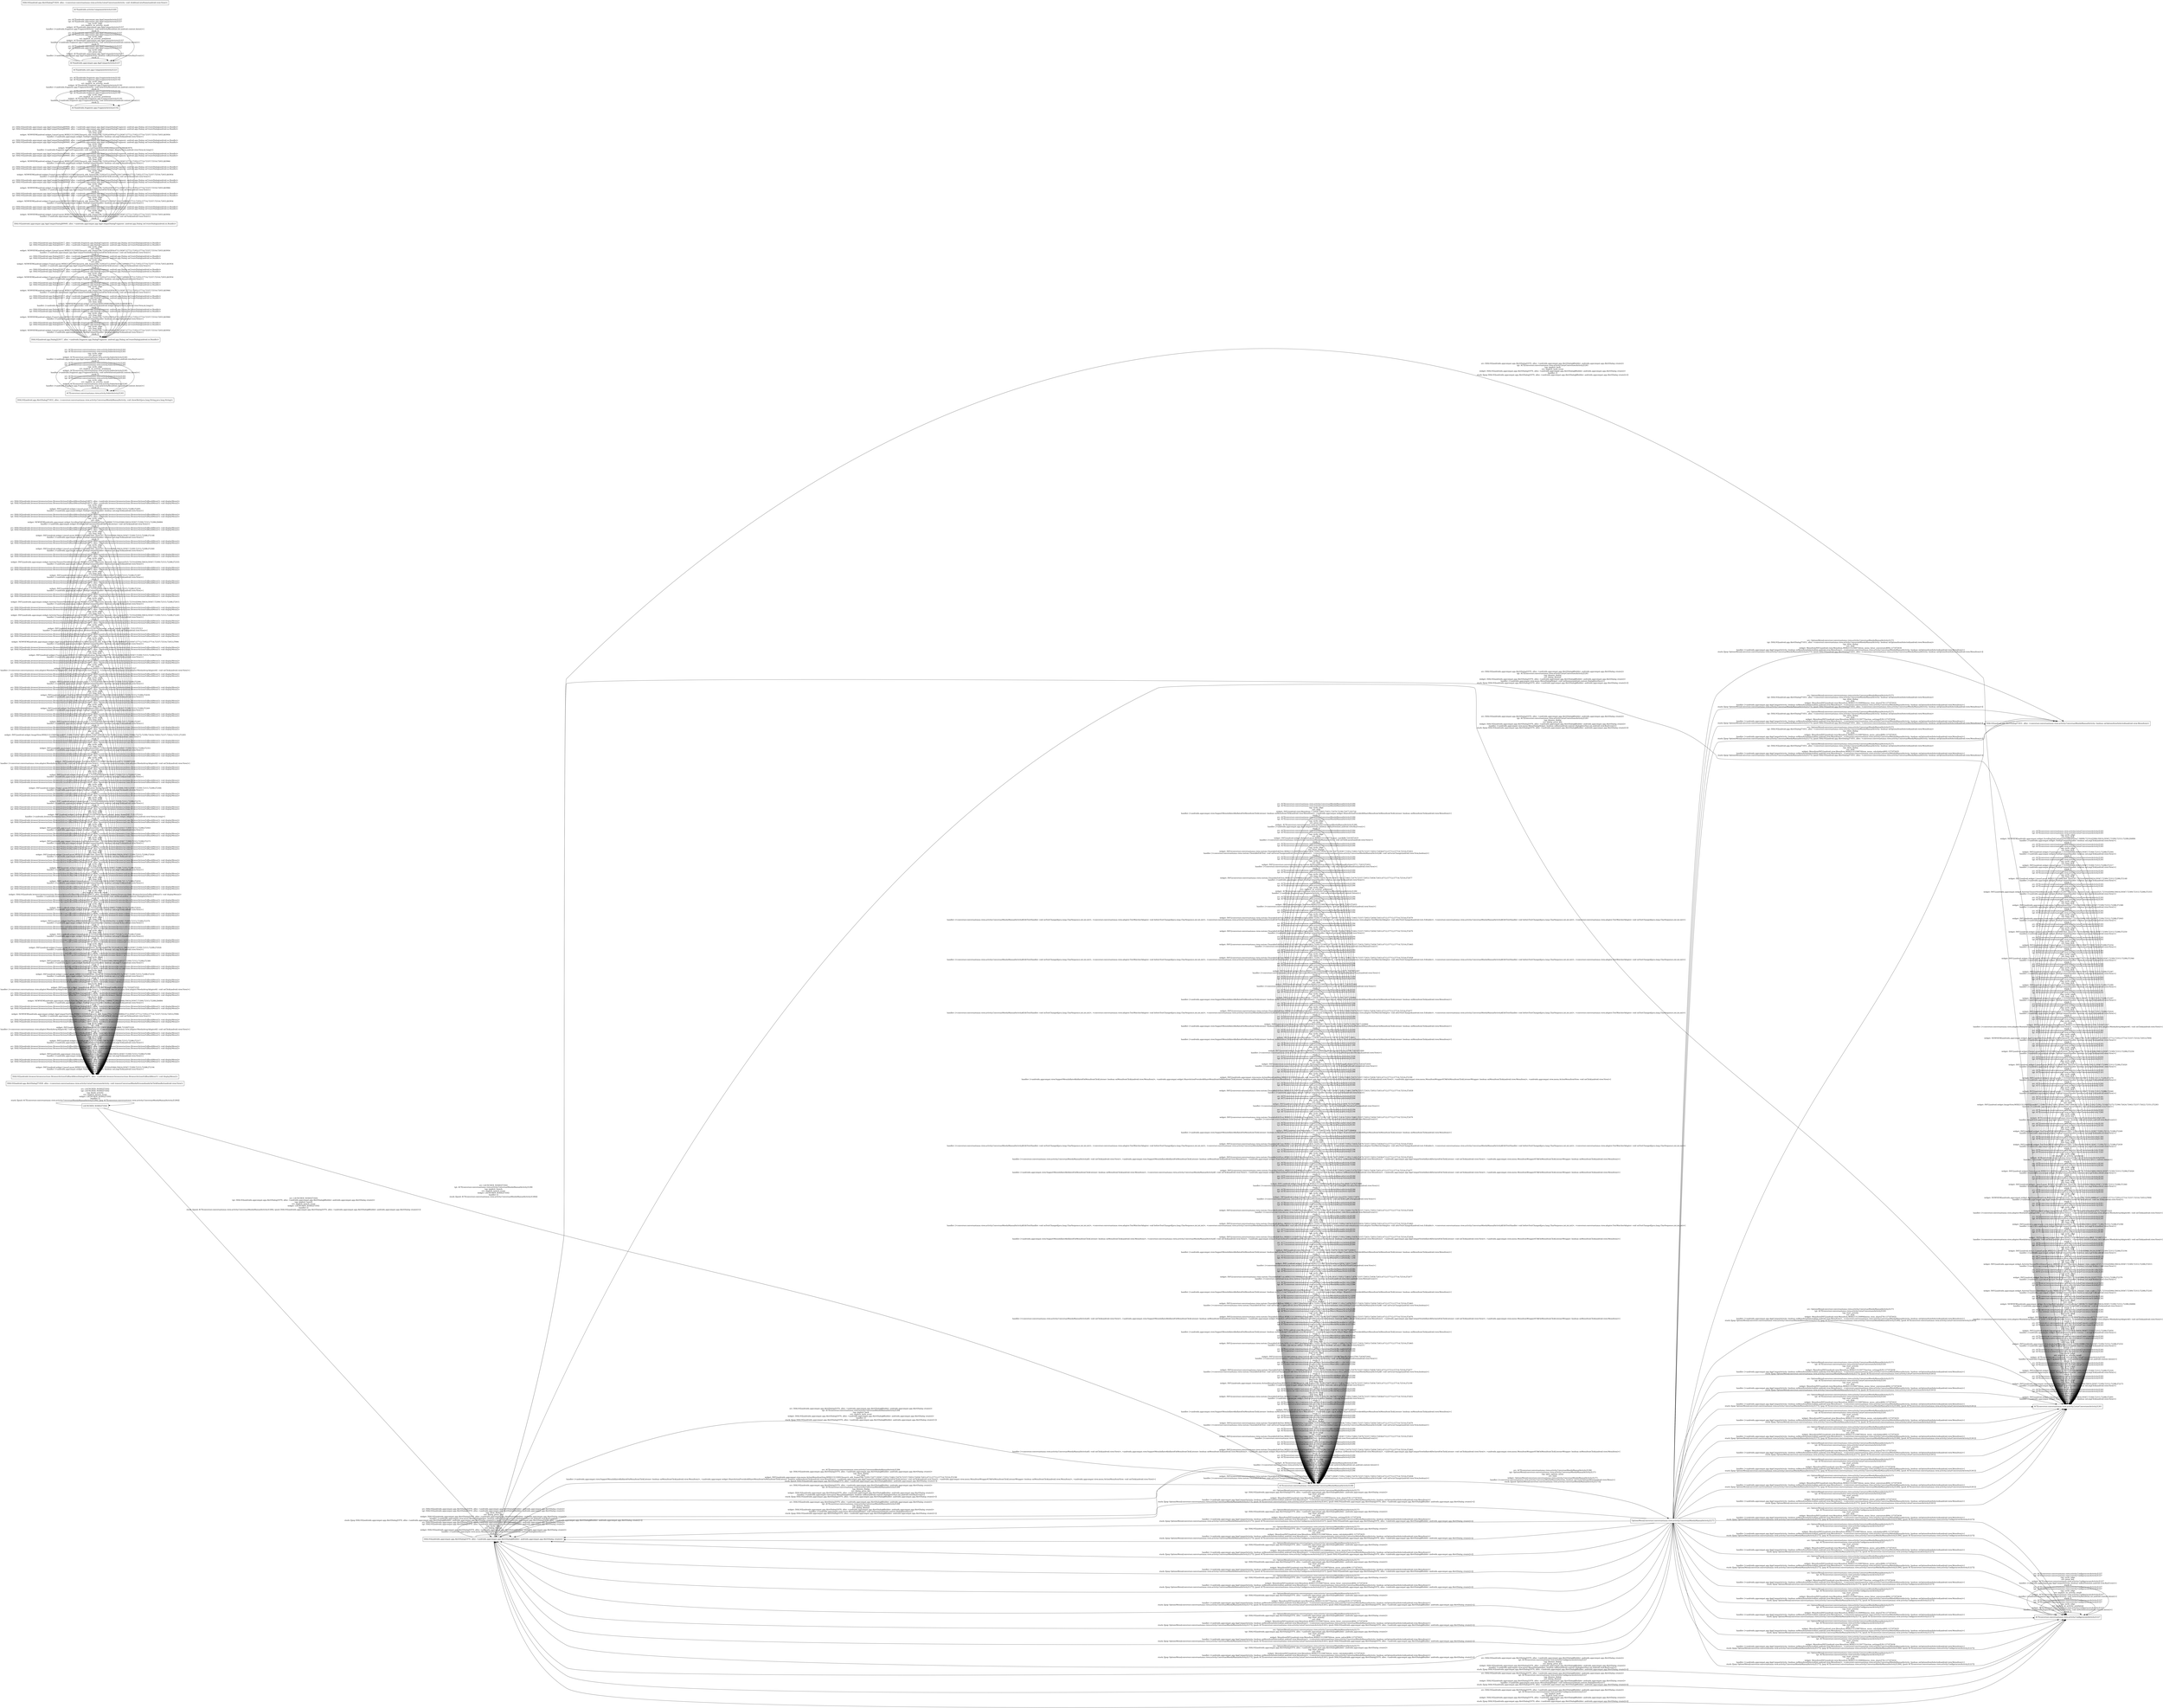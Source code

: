digraph G {
 rankdir=LR;
 node[shape=box];
 n5 [label="ACT[conversor.conversaotaxas.view.activity.ListarConversoesActivity]1261"];
 n10 [label="DIALOG[android.app.AlertDialog]71828, alloc: <conversor.conversaotaxas.view.activity.ListarConversoesActivity: void removeConversaoMoedaPersonalizadaOnClickHandler(android.view.View)>"];
 n11 [label="DIALOG[androidx.browser.browseractions.BrowserActionsFallbackMenuDialog]14873, alloc: <androidx.browser.browseractions.BrowserActionsFallbackMenuUi: void displayMenu()>"];
 n12 [label="DIALOG[android.app.AlertDialog]71833, alloc: <conversor.conversaotaxas.view.activity.ConversaoMoedaManualActivity: void showAlert(java.lang.String,java.lang.String)>"];
 n6 [label="ACT[conversor.conversaotaxas.view.activity.SobreActivity]1265"];
 n13 [label="DIALOG[android.app.Dialog]22017, alloc: <androidx.fragment.app.DialogFragment: android.app.Dialog onCreateDialog(android.os.Bundle)>"];
 n14 [label="DIALOG[androidx.appcompat.app.AppCompatDialog]69949, alloc: <androidx.appcompat.app.AppCompatDialogFragment: android.app.Dialog onCreateDialog(android.os.Bundle)>"];
 n15 [label="DIALOG[android.app.AlertDialog]71831, alloc: <conversor.conversaotaxas.view.activity.ConversaoMoedaManualActivity: boolean onOptionsItemSelected(android.view.MenuItem)>"];
 n16 [label="DIALOG[androidx.appcompat.app.AlertDialog]1970, alloc: <androidx.appcompat.app.AlertDialog$Builder: androidx.appcompat.app.AlertDialog create()>"];
 n1 [label="ACT[androidx.fragment.app.FragmentActivity]1192"];
 n2 [label="ACT[androidx.core.app.ComponentActivity]1223"];
 n4 [label="ACT[androidx.appcompat.app.AppCompatActivity]1257"];
 n7 [label="ACT[androidx.activity.ComponentActivity]1269"];
 n9 [label="DIALOG[android.app.AlertDialog]71829, alloc: <conversor.conversaotaxas.view.activity.ListarConversoesActivity: void clickItemListaNome(android.view.View)>"];
 n17 [label="OptionsMenu[conversor.conversaotaxas.view.activity.ConversaoMoedaManualActivity]1273"];
 n3 [label="ACT[conversor.conversaotaxas.view.activity.ConfiguracoesActivity]1227"];
 n18 [label="LAUNCHER_NODE[]73502"];
 n8 [label="ACT[conversor.conversaotaxas.view.activity.ConversaoMoedaManualActivity]1284"];
 n5 -> n5 [label="src: ACT[conversor.conversaotaxas.view.activity.ListarConversoesActivity]1261\ntgt: ACT[conversor.conversaotaxas.view.activity.ListarConversoesActivity]1261\ntag: cyclic_edge\nevt: long_click\nwidget: INFL[android.widget.LinearLayout,*,72316;65066;59416;59367;72309;72315;72288;]72491\nhandler: [<androidx.appcompat.widget.TooltipCompatHandler: boolean onLongClick(android.view.View)>]\nstack: []\n"];
 n5 -> n5 [label="src: ACT[conversor.conversaotaxas.view.activity.ListarConversoesActivity]1261\ntgt: ACT[conversor.conversaotaxas.view.activity.ListarConversoesActivity]1261\ntag: cyclic_edge\nevt: long_click\nwidget: INFL[androidx.appcompat.view.menu.ListMenuItemView,*,72316;65066;59416;59367;72309;72315;72288;]72273\nhandler: [<androidx.appcompat.widget.TooltipCompatHandler: boolean onLongClick(android.view.View)>]\nstack: []\n"];
 n5 -> n5 [label="src: ACT[conversor.conversaotaxas.view.activity.ListarConversoesActivity]1261\ntgt: ACT[conversor.conversaotaxas.view.activity.ListarConversoesActivity]1261\ntag: cyclic_edge\nevt: long_click\nwidget: INFL[android.widget.LinearLayout,*,72316;65066;59416;59367;72309;72315;72288;]72324\nhandler: [<androidx.appcompat.widget.TooltipCompatHandler: boolean onLongClick(android.view.View)>]\nstack: []\n"];
 n5 -> n5 [label="src: ACT[conversor.conversaotaxas.view.activity.ListarConversoesActivity]1261\ntgt: ACT[conversor.conversaotaxas.view.activity.ListarConversoesActivity]1261\ntag: cyclic_edge\nevt: implicit_on_activity_result\nwidget: ACT[conversor.conversaotaxas.view.activity.ListarConversoesActivity]1261\nhandler: [<androidx.fragment.app.FragmentActivity: void onActivityResult(int,int,android.content.Intent)>]\nstack: []\n"];
 n5 -> n5 [label="src: ACT[conversor.conversaotaxas.view.activity.ListarConversoesActivity]1261\ntgt: ACT[conversor.conversaotaxas.view.activity.ListarConversoesActivity]1261\ntag: cyclic_edge\nevt: long_click\nwidget: INFL[androidx.appcompat.view.menu.ListMenuItemView,*,72316;65066;59416;59367;72309;72315;72288;]72351\nhandler: [<androidx.appcompat.widget.TooltipCompatHandler: boolean onLongClick(android.view.View)>]\nstack: []\n"];
 n5 -> n5 [label="src: ACT[conversor.conversaotaxas.view.activity.ListarConversoesActivity]1261\ntgt: ACT[conversor.conversaotaxas.view.activity.ListarConversoesActivity]1261\ntag: cyclic_edge\nevt: long_click\nwidget: INFL[android.widget.LinearLayout,*,72316;65066;59416;59367;72309;72315;72288;]72050\nhandler: [<androidx.appcompat.widget.TooltipCompatHandler: boolean onLongClick(android.view.View)>]\nstack: []\n"];
 n5 -> n5 [label="src: ACT[conversor.conversaotaxas.view.activity.ListarConversoesActivity]1261\ntgt: ACT[conversor.conversaotaxas.view.activity.ListarConversoesActivity]1261\ntag: cyclic_edge\nevt: click\nwidget: INFL[android.widget.TextView,WID[2131230967|txtDescricao]872,72328]72330\nhandler: [<conversor.conversaotaxas.view.adapter.MoedaArrayAdapter$2: void onClick(android.view.View)>, <conversor.conversaotaxas.view.adapter.MoedaArrayAdapter$3: void onClick(android.view.View)>]\nstack: []\n"];
 n5 -> n5 [label="src: ACT[conversor.conversaotaxas.view.activity.ListarConversoesActivity]1261\ntgt: ACT[conversor.conversaotaxas.view.activity.ListarConversoesActivity]1261\ntag: cyclic_edge\nevt: click\nwidget: NEWVIEW[androidx.appcompat.widget.ScrollingTabContainerView$TabView,*,36808;72316;65066;59416;59367;72309;72315;72288;]36884\nhandler: [<androidx.appcompat.widget.ScrollingTabContainerView$TabClickListener: void onClick(android.view.View)>]\nstack: []\n"];
 n5 -> n5 [label="src: ACT[conversor.conversaotaxas.view.activity.ListarConversoesActivity]1261\ntgt: ACT[conversor.conversaotaxas.view.activity.ListarConversoesActivity]1261\ntag: cyclic_edge\nevt: long_click\nwidget: INFL[androidx.appcompat.widget.ActivityChooserView$InnerLayout,WID[2131230778|activity_chooser_view_content]525,72316;65066;59416;59367;72309;72315;72288;]72245\nhandler: [<androidx.appcompat.widget.TooltipCompatHandler: boolean onLongClick(android.view.View)>]\nstack: []\n"];
 n5 -> n5 [label="src: ACT[conversor.conversaotaxas.view.activity.ListarConversoesActivity]1261\ntgt: ACT[conversor.conversaotaxas.view.activity.ListarConversoesActivity]1261\ntag: cyclic_edge\nevt: long_click\nwidget: INFL[android.widget.TextView,WID[16908308|text1]263,72316;65066;59416;59367;72309;72315;72288;]72379\nhandler: [<androidx.appcompat.widget.TooltipCompatHandler: boolean onLongClick(android.view.View)>]\nstack: []\n"];
 n5 -> n5 [label="src: ACT[conversor.conversaotaxas.view.activity.ListarConversoesActivity]1261\ntgt: ACT[conversor.conversaotaxas.view.activity.ListarConversoesActivity]1261\ntag: cyclic_edge\nevt: long_click\nwidget: INFL[androidx.appcompat.widget.ActivityChooserView$InnerLayout,WID[2131230778|activity_chooser_view_content]525,72316;65066;59416;59367;72309;72315;72288;]72015\nhandler: [<androidx.appcompat.widget.TooltipCompatHandler: boolean onLongClick(android.view.View)>]\nstack: []\n"];
 n5 -> n5 [label="src: ACT[conversor.conversaotaxas.view.activity.ListarConversoesActivity]1261\ntgt: ACT[conversor.conversaotaxas.view.activity.ListarConversoesActivity]1261\ntag: cyclic_edge\nevt: long_click\nwidget: INFL[android.widget.LinearLayout,WID[2131230887|list_item]747,72316;65066;59416;59367;72309;72315;72288;]72194\nhandler: [<androidx.appcompat.widget.TooltipCompatHandler: boolean onLongClick(android.view.View)>]\nstack: []\n"];
 n5 -> n5 [label="src: ACT[conversor.conversaotaxas.view.activity.ListarConversoesActivity]1261\ntgt: ACT[conversor.conversaotaxas.view.activity.ListarConversoesActivity]1261\ntag: cyclic_edge\nevt: click\nwidget: INFL[android.widget.TextView,WID[2131230965|txtCodigo]868,72328]72329\nhandler: [<conversor.conversaotaxas.view.adapter.MoedaArrayAdapter$2: void onClick(android.view.View)>, <conversor.conversaotaxas.view.adapter.MoedaArrayAdapter$3: void onClick(android.view.View)>]\nstack: []\n"];
 n5 -> n5 [label="src: ACT[conversor.conversaotaxas.view.activity.ListarConversoesActivity]1261\ntgt: ACT[conversor.conversaotaxas.view.activity.ListarConversoesActivity]1261\ntag: cyclic_edge\nevt: long_click\nwidget: INFL[androidx.appcompat.view.menu.ListMenuItemView,*,72316;65066;59416;59367;72309;72315;72288;]72390\nhandler: [<androidx.appcompat.widget.TooltipCompatHandler: boolean onLongClick(android.view.View)>]\nstack: []\n"];
 n5 -> n5 [label="src: ACT[conversor.conversaotaxas.view.activity.ListarConversoesActivity]1261\ntgt: ACT[conversor.conversaotaxas.view.activity.ListarConversoesActivity]1261\ntag: cyclic_edge\nevt: click\nwidget: INFL[android.widget.ImageButton,WID[2131230870|imgViewBandeira]715,72324]72325\nhandler: [<conversor.conversaotaxas.view.adapter.MoedaArrayAdapter$4: void onClick(android.view.View)>, <conversor.conversaotaxas.view.adapter.MoedaArrayAdapter$1: void onClick(android.view.View)>]\nstack: []\n"];
 n5 -> n5 [label="src: ACT[conversor.conversaotaxas.view.activity.ListarConversoesActivity]1261\ntgt: ACT[conversor.conversaotaxas.view.activity.ListarConversoesActivity]1261\ntag: cyclic_edge\nevt: click\nwidget: NEWVIEW[androidx.appcompat.widget.AppCompatTextView,WID[2131230923|search_edit_frame]786,72293;36884;6712;59367;57712;71952;57714;72337;72516;72053;]7894\nhandler: [<androidx.appcompat.app.AppCompatViewInflater$DeclaredOnClickListener: void onClick(android.view.View)>]\nstack: []\n"];
 n5 -> n5 [label="src: ACT[conversor.conversaotaxas.view.activity.ListarConversoesActivity]1261\ntgt: ACT[conversor.conversaotaxas.view.activity.ListarConversoesActivity]1261\ntag: cyclic_edge\nevt: long_click\nwidget: INFL[android.widget.LinearLayout,WID[2131230887|list_item]747,72316;65066;59416;59367;72309;72315;72288;]72360\nhandler: [<androidx.appcompat.widget.TooltipCompatHandler: boolean onLongClick(android.view.View)>]\nstack: []\n"];
 n5 -> n5 [label="src: ACT[conversor.conversaotaxas.view.activity.ListarConversoesActivity]1261\ntgt: ACT[conversor.conversaotaxas.view.activity.ListarConversoesActivity]1261\ntag: cyclic_edge\nevt: long_click\nwidget: INFL[android.widget.FrameLayout,WID[2131230902|notification_background]776,72316;65066;59416;59367;72309;72315;72288;]72026\nhandler: [<androidx.appcompat.widget.TooltipCompatHandler: boolean onLongClick(android.view.View)>]\nstack: []\n"];
 n5 -> n5 [label="src: ACT[conversor.conversaotaxas.view.activity.ListarConversoesActivity]1261\ntgt: ACT[conversor.conversaotaxas.view.activity.ListarConversoesActivity]1261\ntag: cyclic_edge\nevt: implicit_on_activity_newIntent\nwidget: ACT[conversor.conversaotaxas.view.activity.ListarConversoesActivity]1261\nhandler: [<androidx.fragment.app.FragmentActivity: void onNewIntent(android.content.Intent)>]\nstack: []\n"];
 n5 -> n5 [label="src: ACT[conversor.conversaotaxas.view.activity.ListarConversoesActivity]1261\ntgt: ACT[conversor.conversaotaxas.view.activity.ListarConversoesActivity]1261\ntag: cyclic_edge\nevt: long_click\nwidget: INFL[android.widget.TextView,WID[16908308|text1]263,72316;65066;59416;59367;72309;72315;72288;]72039\nhandler: [<androidx.appcompat.widget.TooltipCompatHandler: boolean onLongClick(android.view.View)>]\nstack: []\n"];
 n5 -> n5 [label="src: ACT[conversor.conversaotaxas.view.activity.ListarConversoesActivity]1261\ntgt: ACT[conversor.conversaotaxas.view.activity.ListarConversoesActivity]1261\ntag: cyclic_edge\nevt: long_click\nwidget: INFL[android.widget.TextView,WID[16908308|text1]263,72316;65066;59416;59367;72309;72315;72288;]72269\nhandler: [<androidx.appcompat.widget.TooltipCompatHandler: boolean onLongClick(android.view.View)>]\nstack: []\n"];
 n5 -> n5 [label="src: ACT[conversor.conversaotaxas.view.activity.ListarConversoesActivity]1261\ntgt: ACT[conversor.conversaotaxas.view.activity.ListarConversoesActivity]1261\ntag: cyclic_edge\nevt: press_key\nwidget: ACT[conversor.conversaotaxas.view.activity.ListarConversoesActivity]1261\nhandler: [<androidx.appcompat.app.AppCompatActivity: boolean onKeyDown(int,android.view.KeyEvent)>]\nstack: []\n"];
 n5 -> n5 [label="src: ACT[conversor.conversaotaxas.view.activity.ListarConversoesActivity]1261\ntgt: ACT[conversor.conversaotaxas.view.activity.ListarConversoesActivity]1261\ntag: cyclic_edge\nevt: click\nwidget: INFL[android.widget.ImageView,WID[2131230855|icon]687,72380;72140;72045;72084;72007;40854;72273;72382;72182;72392;72560;72275;72390;72624;72043;72237;72622;72351;]72283\nhandler: [<androidx.appcompat.widget.ActionBarContextView$1: void onClick(android.view.View)>]\nstack: []\n"];
 n5 -> n5 [label="src: ACT[conversor.conversaotaxas.view.activity.ListarConversoesActivity]1261\ntgt: ACT[conversor.conversaotaxas.view.activity.ListarConversoesActivity]1261\ntag: cyclic_edge\nevt: long_click\nwidget: INFL[android.widget.LinearLayout,*,72316;65066;59416;59367;72309;72315;72288;]72040\nhandler: [<androidx.appcompat.widget.TooltipCompatHandler: boolean onLongClick(android.view.View)>]\nstack: []\n"];
 n5 -> n5 [label="src: ACT[conversor.conversaotaxas.view.activity.ListarConversoesActivity]1261\ntgt: ACT[conversor.conversaotaxas.view.activity.ListarConversoesActivity]1261\ntag: cyclic_edge\nevt: long_click\nwidget: INFL[android.widget.LinearLayout,*,72316;65066;59416;59367;72309;72315;72288;]72270\nhandler: [<androidx.appcompat.widget.TooltipCompatHandler: boolean onLongClick(android.view.View)>]\nstack: []\n"];
 n5 -> n5 [label="src: ACT[conversor.conversaotaxas.view.activity.ListarConversoesActivity]1261\ntgt: ACT[conversor.conversaotaxas.view.activity.ListarConversoesActivity]1261\ntag: cyclic_edge\nevt: long_click\nwidget: INFL[android.widget.LinearLayout,WID[2131230887|list_item]747,72316;65066;59416;59367;72309;72315;72288;]72020\nhandler: [<androidx.appcompat.widget.TooltipCompatHandler: boolean onLongClick(android.view.View)>]\nstack: []\n"];
 n5 -> n5 [label="src: ACT[conversor.conversaotaxas.view.activity.ListarConversoesActivity]1261\ntgt: ACT[conversor.conversaotaxas.view.activity.ListarConversoesActivity]1261\ntag: cyclic_edge\nevt: long_click\nwidget: INFL[android.widget.FrameLayout,WID[2131230902|notification_background]776,72316;65066;59416;59367;72309;72315;72288;]72256\nhandler: [<androidx.appcompat.widget.TooltipCompatHandler: boolean onLongClick(android.view.View)>]\nstack: []\n"];
 n5 -> n5 [label="src: ACT[conversor.conversaotaxas.view.activity.ListarConversoesActivity]1261\ntgt: ACT[conversor.conversaotaxas.view.activity.ListarConversoesActivity]1261\ntag: cyclic_edge\nevt: long_click\nwidget: NEWVIEW[androidx.appcompat.widget.AppCompatTextView,WID[2131230923|search_edit_frame]786,72293;36884;6712;59367;57712;71952;57714;72337;72516;72053;]7894\nhandler: [<androidx.appcompat.widget.TooltipCompatHandler: boolean onLongClick(android.view.View)>]\nstack: []\n"];
 n5 -> n5 [label="src: ACT[conversor.conversaotaxas.view.activity.ListarConversoesActivity]1261\ntgt: ACT[conversor.conversaotaxas.view.activity.ListarConversoesActivity]1261\ntag: cyclic_edge\nevt: click\nwidget: INFL[android.widget.ImageButton,WID[2131230864|imgBtnFav]704,72324]72327\nhandler: [<conversor.conversaotaxas.view.adapter.MoedaArrayAdapter$4: void onClick(android.view.View)>, <conversor.conversaotaxas.view.adapter.MoedaArrayAdapter$1: void onClick(android.view.View)>]\nstack: []\n"];
 n5 -> n5 [label="src: ACT[conversor.conversaotaxas.view.activity.ListarConversoesActivity]1261\ntgt: ACT[conversor.conversaotaxas.view.activity.ListarConversoesActivity]1261\ntag: cyclic_edge\nevt: long_click\nwidget: INFL[android.widget.FrameLayout,*,72316;65066;59416;59367;72309;72315;72288;]72024\nhandler: [<androidx.appcompat.widget.TooltipCompatHandler: boolean onLongClick(android.view.View)>]\nstack: []\n"];
 n5 -> n5 [label="src: ACT[conversor.conversaotaxas.view.activity.ListarConversoesActivity]1261\ntgt: ACT[conversor.conversaotaxas.view.activity.ListarConversoesActivity]1261\ntag: cyclic_edge\nevt: long_click\nwidget: INFL[android.widget.LinearLayout,*,72316;65066;59416;59367;72309;72315;72288;]72397\nhandler: [<androidx.appcompat.widget.TooltipCompatHandler: boolean onLongClick(android.view.View)>]\nstack: []\n"];
 n5 -> n5 [label="src: ACT[conversor.conversaotaxas.view.activity.ListarConversoesActivity]1261\ntgt: ACT[conversor.conversaotaxas.view.activity.ListarConversoesActivity]1261\ntag: cyclic_edge\nevt: long_click\nwidget: INFL[android.widget.LinearLayout,*,72316;65066;59416;59367;72309;72315;72288;]72280\nhandler: [<androidx.appcompat.widget.TooltipCompatHandler: boolean onLongClick(android.view.View)>]\nstack: []\n"];
 n5 -> n5 [label="src: ACT[conversor.conversaotaxas.view.activity.ListarConversoesActivity]1261\ntgt: ACT[conversor.conversaotaxas.view.activity.ListarConversoesActivity]1261\ntag: cyclic_edge\nevt: long_click\nwidget: INFL[android.widget.LinearLayout,*,72316;65066;59416;59367;72309;72315;72288;]72387\nhandler: [<androidx.appcompat.widget.TooltipCompatHandler: boolean onLongClick(android.view.View)>]\nstack: []\n"];
 n5 -> n5 [label="src: ACT[conversor.conversaotaxas.view.activity.ListarConversoesActivity]1261\ntgt: ACT[conversor.conversaotaxas.view.activity.ListarConversoesActivity]1261\ntag: cyclic_edge\nevt: long_click\nwidget: INFL[android.widget.FrameLayout,WID[2131230902|notification_background]776,72316;65066;59416;59367;72309;72315;72288;]72366\nhandler: [<androidx.appcompat.widget.TooltipCompatHandler: boolean onLongClick(android.view.View)>]\nstack: []\n"];
 n5 -> n5 [label="src: ACT[conversor.conversaotaxas.view.activity.ListarConversoesActivity]1261\ntgt: ACT[conversor.conversaotaxas.view.activity.ListarConversoesActivity]1261\ntag: cyclic_edge\nevt: long_click\nwidget: INFL[android.widget.FrameLayout,*,72316;65066;59416;59367;72309;72315;72288;]72254\nhandler: [<androidx.appcompat.widget.TooltipCompatHandler: boolean onLongClick(android.view.View)>]\nstack: []\n"];
 n5 -> n5 [label="src: ACT[conversor.conversaotaxas.view.activity.ListarConversoesActivity]1261\ntgt: ACT[conversor.conversaotaxas.view.activity.ListarConversoesActivity]1261\ntag: cyclic_edge\nevt: long_click\nwidget: INFL[android.widget.LinearLayout,WID[2131230887|list_item]747,72316;65066;59416;59367;72309;72315;72288;]72250\nhandler: [<androidx.appcompat.widget.TooltipCompatHandler: boolean onLongClick(android.view.View)>]\nstack: []\n"];
 n5 -> n5 [label="src: ACT[conversor.conversaotaxas.view.activity.ListarConversoesActivity]1261\ntgt: ACT[conversor.conversaotaxas.view.activity.ListarConversoesActivity]1261\ntag: cyclic_edge\nevt: long_click\nwidget: INFL[androidx.appcompat.view.menu.ListMenuItemView,*,72316;65066;59416;59367;72309;72315;72288;]72043\nhandler: [<androidx.appcompat.widget.TooltipCompatHandler: boolean onLongClick(android.view.View)>]\nstack: []\n"];
 n5 -> n5 [label="src: ACT[conversor.conversaotaxas.view.activity.ListarConversoesActivity]1261\ntgt: ACT[conversor.conversaotaxas.view.activity.ListarConversoesActivity]1261\ntag: cyclic_edge\nevt: long_click\nwidget: INFL[androidx.appcompat.view.menu.ListMenuItemView,*,72316;65066;59416;59367;72309;72315;72288;]72380\nhandler: [<androidx.appcompat.widget.TooltipCompatHandler: boolean onLongClick(android.view.View)>]\nstack: []\n"];
 n5 -> n5 [label="src: ACT[conversor.conversaotaxas.view.activity.ListarConversoesActivity]1261\ntgt: ACT[conversor.conversaotaxas.view.activity.ListarConversoesActivity]1261\ntag: cyclic_edge\nevt: long_click\nwidget: INFL[androidx.appcompat.widget.ActivityChooserView$InnerLayout,WID[2131230778|activity_chooser_view_content]525,72316;65066;59416;59367;72309;72315;72288;]72355\nhandler: [<androidx.appcompat.widget.TooltipCompatHandler: boolean onLongClick(android.view.View)>]\nstack: []\n"];
 n5 -> n5 [label="src: ACT[conversor.conversaotaxas.view.activity.ListarConversoesActivity]1261\ntgt: ACT[conversor.conversaotaxas.view.activity.ListarConversoesActivity]1261\ntag: cyclic_edge\nevt: long_click\nwidget: INFL[android.widget.LinearLayout,WID[2131230887|list_item]747,72316;65066;59416;59367;72309;72315;72288;]72148\nhandler: [<androidx.appcompat.widget.TooltipCompatHandler: boolean onLongClick(android.view.View)>]\nstack: []\n"];
 n5 -> n5 [label="src: ACT[conversor.conversaotaxas.view.activity.ListarConversoesActivity]1261\ntgt: ACT[conversor.conversaotaxas.view.activity.ListarConversoesActivity]1261\ntag: cyclic_edge\nevt: long_click\nwidget: INFL[android.widget.LinearLayout,*,72316;65066;59416;59367;72309;72315;72288;]72317\nhandler: [<androidx.appcompat.widget.TooltipCompatHandler: boolean onLongClick(android.view.View)>]\nstack: []\n"];
 n5 -> n5 [label="src: ACT[conversor.conversaotaxas.view.activity.ListarConversoesActivity]1261\ntgt: ACT[conversor.conversaotaxas.view.activity.ListarConversoesActivity]1261\ntag: cyclic_edge\nevt: long_click\nwidget: INFL[android.widget.FrameLayout,*,72316;65066;59416;59367;72309;72315;72288;]72364\nhandler: [<androidx.appcompat.widget.TooltipCompatHandler: boolean onLongClick(android.view.View)>]\nstack: []\n"];
 n5 -> n5 [label="src: ACT[conversor.conversaotaxas.view.activity.ListarConversoesActivity]1261\ntgt: ACT[conversor.conversaotaxas.view.activity.ListarConversoesActivity]1261\ntag: cyclic_edge\nevt: long_click\nwidget: NEWVIEW[androidx.appcompat.widget.ScrollingTabContainerView$TabView,*,36808;72316;65066;59416;59367;72309;72315;72288;]36884\nhandler: [<androidx.appcompat.widget.TooltipCompatHandler: boolean onLongClick(android.view.View)>]\nstack: []\n"];
 n11 -> n11 [label="src: DIALOG[androidx.browser.browseractions.BrowserActionsFallbackMenuDialog]14873, alloc: <androidx.browser.browseractions.BrowserActionsFallbackMenuUi: void displayMenu()>\ntgt: DIALOG[androidx.browser.browseractions.BrowserActionsFallbackMenuDialog]14873, alloc: <androidx.browser.browseractions.BrowserActionsFallbackMenuUi: void displayMenu()>\ntag: cyclic_edge\nevt: long_click\nwidget: INFL[android.widget.LinearLayout,WID[2131230887|list_item]747,72316;65066;59416;59367;72309;72315;72288;]72194\nhandler: [<androidx.appcompat.widget.TooltipCompatHandler: boolean onLongClick(android.view.View)>]\nstack: []\n"];
 n11 -> n11 [label="src: DIALOG[androidx.browser.browseractions.BrowserActionsFallbackMenuDialog]14873, alloc: <androidx.browser.browseractions.BrowserActionsFallbackMenuUi: void displayMenu()>\ntgt: DIALOG[androidx.browser.browseractions.BrowserActionsFallbackMenuDialog]14873, alloc: <androidx.browser.browseractions.BrowserActionsFallbackMenuUi: void displayMenu()>\ntag: cyclic_edge\nevt: long_click\nwidget: INFL[androidx.appcompat.view.menu.ListMenuItemView,*,72316;65066;59416;59367;72309;72315;72288;]72390\nhandler: [<androidx.appcompat.widget.TooltipCompatHandler: boolean onLongClick(android.view.View)>]\nstack: []\n"];
 n11 -> n11 [label="src: DIALOG[androidx.browser.browseractions.BrowserActionsFallbackMenuDialog]14873, alloc: <androidx.browser.browseractions.BrowserActionsFallbackMenuUi: void displayMenu()>\ntgt: DIALOG[androidx.browser.browseractions.BrowserActionsFallbackMenuDialog]14873, alloc: <androidx.browser.browseractions.BrowserActionsFallbackMenuUi: void displayMenu()>\ntag: cyclic_edge\nevt: long_click\nwidget: INFL[android.widget.LinearLayout,*,72316;65066;59416;59367;72309;72315;72288;]72317\nhandler: [<androidx.appcompat.widget.TooltipCompatHandler: boolean onLongClick(android.view.View)>]\nstack: []\n"];
 n11 -> n11 [label="src: DIALOG[androidx.browser.browseractions.BrowserActionsFallbackMenuDialog]14873, alloc: <androidx.browser.browseractions.BrowserActionsFallbackMenuUi: void displayMenu()>\ntgt: DIALOG[androidx.browser.browseractions.BrowserActionsFallbackMenuDialog]14873, alloc: <androidx.browser.browseractions.BrowserActionsFallbackMenuUi: void displayMenu()>\ntag: cyclic_edge\nevt: click\nwidget: INFL[android.widget.TextView,WID[2131230965|txtCodigo]868,72328]72329\nhandler: [<conversor.conversaotaxas.view.adapter.MoedaArrayAdapter$2: void onClick(android.view.View)>, <conversor.conversaotaxas.view.adapter.MoedaArrayAdapter$3: void onClick(android.view.View)>]\nstack: []\n"];
 n11 -> n11 [label="src: DIALOG[androidx.browser.browseractions.BrowserActionsFallbackMenuDialog]14873, alloc: <androidx.browser.browseractions.BrowserActionsFallbackMenuUi: void displayMenu()>\ntgt: DIALOG[androidx.browser.browseractions.BrowserActionsFallbackMenuDialog]14873, alloc: <androidx.browser.browseractions.BrowserActionsFallbackMenuUi: void displayMenu()>\ntag: cyclic_edge\nevt: click\nwidget: NEWVIEW[androidx.appcompat.widget.AppCompatTextView,WID[2131230923|search_edit_frame]786,72293;36884;6712;59367;57712;71952;57714;72337;72516;72053;]7894\nhandler: [<androidx.appcompat.app.AppCompatViewInflater$DeclaredOnClickListener: void onClick(android.view.View)>]\nstack: []\n"];
 n11 -> n11 [label="src: DIALOG[androidx.browser.browseractions.BrowserActionsFallbackMenuDialog]14873, alloc: <androidx.browser.browseractions.BrowserActionsFallbackMenuUi: void displayMenu()>\ntgt: DIALOG[androidx.browser.browseractions.BrowserActionsFallbackMenuDialog]14873, alloc: <androidx.browser.browseractions.BrowserActionsFallbackMenuUi: void displayMenu()>\ntag: cyclic_edge\nevt: long_click\nwidget: NEWVIEW[androidx.appcompat.widget.ScrollingTabContainerView$TabView,*,36808;72316;65066;59416;59367;72309;72315;72288;]36884\nhandler: [<androidx.appcompat.widget.TooltipCompatHandler: boolean onLongClick(android.view.View)>]\nstack: []\n"];
 n11 -> n11 [label="src: DIALOG[androidx.browser.browseractions.BrowserActionsFallbackMenuDialog]14873, alloc: <androidx.browser.browseractions.BrowserActionsFallbackMenuUi: void displayMenu()>\ntgt: DIALOG[androidx.browser.browseractions.BrowserActionsFallbackMenuDialog]14873, alloc: <androidx.browser.browseractions.BrowserActionsFallbackMenuUi: void displayMenu()>\ntag: cyclic_edge\nevt: click\nwidget: INFL[android.widget.ImageButton,WID[2131230870|imgViewBandeira]715,72324]72325\nhandler: [<conversor.conversaotaxas.view.adapter.MoedaArrayAdapter$4: void onClick(android.view.View)>, <conversor.conversaotaxas.view.adapter.MoedaArrayAdapter$1: void onClick(android.view.View)>]\nstack: []\n"];
 n11 -> n11 [label="src: DIALOG[androidx.browser.browseractions.BrowserActionsFallbackMenuDialog]14873, alloc: <androidx.browser.browseractions.BrowserActionsFallbackMenuUi: void displayMenu()>\ntgt: DIALOG[androidx.browser.browseractions.BrowserActionsFallbackMenuDialog]14873, alloc: <androidx.browser.browseractions.BrowserActionsFallbackMenuUi: void displayMenu()>\ntag: cyclic_edge\nevt: long_click\nwidget: INFL[android.widget.LinearLayout,WID[2131230887|list_item]747,72316;65066;59416;59367;72309;72315;72288;]72250\nhandler: [<androidx.appcompat.widget.TooltipCompatHandler: boolean onLongClick(android.view.View)>]\nstack: []\n"];
 n11 -> n11 [label="src: DIALOG[androidx.browser.browseractions.BrowserActionsFallbackMenuDialog]14873, alloc: <androidx.browser.browseractions.BrowserActionsFallbackMenuUi: void displayMenu()>\ntgt: DIALOG[androidx.browser.browseractions.BrowserActionsFallbackMenuDialog]14873, alloc: <androidx.browser.browseractions.BrowserActionsFallbackMenuUi: void displayMenu()>\ntag: cyclic_edge\nevt: long_click\nwidget: INFL[androidx.appcompat.view.menu.ListMenuItemView,*,72316;65066;59416;59367;72309;72315;72288;]72380\nhandler: [<androidx.appcompat.widget.TooltipCompatHandler: boolean onLongClick(android.view.View)>]\nstack: []\n"];
 n11 -> n11 [label="src: DIALOG[androidx.browser.browseractions.BrowserActionsFallbackMenuDialog]14873, alloc: <androidx.browser.browseractions.BrowserActionsFallbackMenuUi: void displayMenu()>\ntgt: DIALOG[androidx.browser.browseractions.BrowserActionsFallbackMenuDialog]14873, alloc: <androidx.browser.browseractions.BrowserActionsFallbackMenuUi: void displayMenu()>\ntag: cyclic_edge\nevt: long_click\nwidget: INFL[android.widget.FrameLayout,WID[2131230902|notification_background]776,72316;65066;59416;59367;72309;72315;72288;]72026\nhandler: [<androidx.appcompat.widget.TooltipCompatHandler: boolean onLongClick(android.view.View)>]\nstack: []\n"];
 n11 -> n11 [label="src: DIALOG[androidx.browser.browseractions.BrowserActionsFallbackMenuDialog]14873, alloc: <androidx.browser.browseractions.BrowserActionsFallbackMenuUi: void displayMenu()>\ntgt: DIALOG[androidx.browser.browseractions.BrowserActionsFallbackMenuDialog]14873, alloc: <androidx.browser.browseractions.BrowserActionsFallbackMenuUi: void displayMenu()>\ntag: cyclic_edge\nevt: long_click\nwidget: INFL[android.widget.LinearLayout,*,72316;65066;59416;59367;72309;72315;72288;]72040\nhandler: [<androidx.appcompat.widget.TooltipCompatHandler: boolean onLongClick(android.view.View)>]\nstack: []\n"];
 n11 -> n11 [label="src: DIALOG[androidx.browser.browseractions.BrowserActionsFallbackMenuDialog]14873, alloc: <androidx.browser.browseractions.BrowserActionsFallbackMenuUi: void displayMenu()>\ntgt: DIALOG[androidx.browser.browseractions.BrowserActionsFallbackMenuDialog]14873, alloc: <androidx.browser.browseractions.BrowserActionsFallbackMenuUi: void displayMenu()>\ntag: cyclic_edge\nevt: long_click\nwidget: INFL[android.widget.TextView,WID[16908308|text1]263,72316;65066;59416;59367;72309;72315;72288;]72379\nhandler: [<androidx.appcompat.widget.TooltipCompatHandler: boolean onLongClick(android.view.View)>]\nstack: []\n"];
 n11 -> n11 [label="src: DIALOG[androidx.browser.browseractions.BrowserActionsFallbackMenuDialog]14873, alloc: <androidx.browser.browseractions.BrowserActionsFallbackMenuUi: void displayMenu()>\ntgt: DIALOG[androidx.browser.browseractions.BrowserActionsFallbackMenuDialog]14873, alloc: <androidx.browser.browseractions.BrowserActionsFallbackMenuUi: void displayMenu()>\ntag: cyclic_edge\nevt: long_click\nwidget: INFL[android.widget.FrameLayout,*,72316;65066;59416;59367;72309;72315;72288;]72024\nhandler: [<androidx.appcompat.widget.TooltipCompatHandler: boolean onLongClick(android.view.View)>]\nstack: []\n"];
 n11 -> n11 [label="src: DIALOG[androidx.browser.browseractions.BrowserActionsFallbackMenuDialog]14873, alloc: <androidx.browser.browseractions.BrowserActionsFallbackMenuUi: void displayMenu()>\ntgt: DIALOG[androidx.browser.browseractions.BrowserActionsFallbackMenuDialog]14873, alloc: <androidx.browser.browseractions.BrowserActionsFallbackMenuUi: void displayMenu()>\ntag: cyclic_edge\nevt: implicit_lifecycle_event\nwidget: DIALOG[androidx.browser.browseractions.BrowserActionsFallbackMenuDialog]14873, alloc: <androidx.browser.browseractions.BrowserActionsFallbackMenuUi: void displayMenu()>\nhandler: [<androidx.browser.browseractions.BrowserActionsFallbackMenuUi$1: void onShow(android.content.DialogInterface)>]\nstack: []\n"];
 n11 -> n11 [label="src: DIALOG[androidx.browser.browseractions.BrowserActionsFallbackMenuDialog]14873, alloc: <androidx.browser.browseractions.BrowserActionsFallbackMenuUi: void displayMenu()>\ntgt: DIALOG[androidx.browser.browseractions.BrowserActionsFallbackMenuDialog]14873, alloc: <androidx.browser.browseractions.BrowserActionsFallbackMenuUi: void displayMenu()>\ntag: cyclic_edge\nevt: long_click\nwidget: INFL[android.widget.LinearLayout,*,72316;65066;59416;59367;72309;72315;72288;]72050\nhandler: [<androidx.appcompat.widget.TooltipCompatHandler: boolean onLongClick(android.view.View)>]\nstack: []\n"];
 n11 -> n11 [label="src: DIALOG[androidx.browser.browseractions.BrowserActionsFallbackMenuDialog]14873, alloc: <androidx.browser.browseractions.BrowserActionsFallbackMenuUi: void displayMenu()>\ntgt: DIALOG[androidx.browser.browseractions.BrowserActionsFallbackMenuDialog]14873, alloc: <androidx.browser.browseractions.BrowserActionsFallbackMenuUi: void displayMenu()>\ntag: cyclic_edge\nevt: long_click\nwidget: INFL[android.widget.LinearLayout,*,72316;65066;59416;59367;72309;72315;72288;]72324\nhandler: [<androidx.appcompat.widget.TooltipCompatHandler: boolean onLongClick(android.view.View)>]\nstack: []\n"];
 n11 -> n11 [label="src: DIALOG[androidx.browser.browseractions.BrowserActionsFallbackMenuDialog]14873, alloc: <androidx.browser.browseractions.BrowserActionsFallbackMenuUi: void displayMenu()>\ntgt: DIALOG[androidx.browser.browseractions.BrowserActionsFallbackMenuDialog]14873, alloc: <androidx.browser.browseractions.BrowserActionsFallbackMenuUi: void displayMenu()>\ntag: cyclic_edge\nevt: long_click\nwidget: INFL[android.widget.LinearLayout,WID[2131230887|list_item]747,72316;65066;59416;59367;72309;72315;72288;]72020\nhandler: [<androidx.appcompat.widget.TooltipCompatHandler: boolean onLongClick(android.view.View)>]\nstack: []\n"];
 n11 -> n11 [label="src: DIALOG[androidx.browser.browseractions.BrowserActionsFallbackMenuDialog]14873, alloc: <androidx.browser.browseractions.BrowserActionsFallbackMenuUi: void displayMenu()>\ntgt: DIALOG[androidx.browser.browseractions.BrowserActionsFallbackMenuDialog]14873, alloc: <androidx.browser.browseractions.BrowserActionsFallbackMenuUi: void displayMenu()>\ntag: cyclic_edge\nevt: long_click\nwidget: INFL[androidx.appcompat.view.menu.ListMenuItemView,*,72316;65066;59416;59367;72309;72315;72288;]72273\nhandler: [<androidx.appcompat.widget.TooltipCompatHandler: boolean onLongClick(android.view.View)>]\nstack: []\n"];
 n11 -> n11 [label="src: DIALOG[androidx.browser.browseractions.BrowserActionsFallbackMenuDialog]14873, alloc: <androidx.browser.browseractions.BrowserActionsFallbackMenuUi: void displayMenu()>\ntgt: DIALOG[androidx.browser.browseractions.BrowserActionsFallbackMenuDialog]14873, alloc: <androidx.browser.browseractions.BrowserActionsFallbackMenuUi: void displayMenu()>\ntag: cyclic_edge\nevt: long_click\nwidget: INFL[androidx.appcompat.view.menu.ListMenuItemView,*,72316;65066;59416;59367;72309;72315;72288;]72043\nhandler: [<androidx.appcompat.widget.TooltipCompatHandler: boolean onLongClick(android.view.View)>]\nstack: []\n"];
 n11 -> n11 [label="src: DIALOG[androidx.browser.browseractions.BrowserActionsFallbackMenuDialog]14873, alloc: <androidx.browser.browseractions.BrowserActionsFallbackMenuUi: void displayMenu()>\ntgt: DIALOG[androidx.browser.browseractions.BrowserActionsFallbackMenuDialog]14873, alloc: <androidx.browser.browseractions.BrowserActionsFallbackMenuUi: void displayMenu()>\ntag: cyclic_edge\nevt: item_click\nwidget: INFL[android.widget.ListView,WID[2131230795|browser_actions_menu_items]545,72311]72315\nhandler: [<androidx.browser.browseractions.BrowserActionsFallbackMenuUi: void onItemClick(android.widget.AdapterView,android.view.View,int,long)>]\nstack: []\n"];
 n11 -> n11 [label="src: DIALOG[androidx.browser.browseractions.BrowserActionsFallbackMenuDialog]14873, alloc: <androidx.browser.browseractions.BrowserActionsFallbackMenuUi: void displayMenu()>\ntgt: DIALOG[androidx.browser.browseractions.BrowserActionsFallbackMenuDialog]14873, alloc: <androidx.browser.browseractions.BrowserActionsFallbackMenuUi: void displayMenu()>\ntag: cyclic_edge\nevt: long_click\nwidget: INFL[android.widget.LinearLayout,*,72316;65066;59416;59367;72309;72315;72288;]72270\nhandler: [<androidx.appcompat.widget.TooltipCompatHandler: boolean onLongClick(android.view.View)>]\nstack: []\n"];
 n11 -> n11 [label="src: DIALOG[androidx.browser.browseractions.BrowserActionsFallbackMenuDialog]14873, alloc: <androidx.browser.browseractions.BrowserActionsFallbackMenuUi: void displayMenu()>\ntgt: DIALOG[androidx.browser.browseractions.BrowserActionsFallbackMenuDialog]14873, alloc: <androidx.browser.browseractions.BrowserActionsFallbackMenuUi: void displayMenu()>\ntag: cyclic_edge\nevt: long_click\nwidget: INFL[android.widget.FrameLayout,WID[2131230902|notification_background]776,72316;65066;59416;59367;72309;72315;72288;]72366\nhandler: [<androidx.appcompat.widget.TooltipCompatHandler: boolean onLongClick(android.view.View)>]\nstack: []\n"];
 n11 -> n11 [label="src: DIALOG[androidx.browser.browseractions.BrowserActionsFallbackMenuDialog]14873, alloc: <androidx.browser.browseractions.BrowserActionsFallbackMenuUi: void displayMenu()>\ntgt: DIALOG[androidx.browser.browseractions.BrowserActionsFallbackMenuDialog]14873, alloc: <androidx.browser.browseractions.BrowserActionsFallbackMenuUi: void displayMenu()>\ntag: cyclic_edge\nevt: long_click\nwidget: INFL[android.widget.FrameLayout,*,72316;65066;59416;59367;72309;72315;72288;]72364\nhandler: [<androidx.appcompat.widget.TooltipCompatHandler: boolean onLongClick(android.view.View)>]\nstack: []\n"];
 n11 -> n11 [label="src: DIALOG[androidx.browser.browseractions.BrowserActionsFallbackMenuDialog]14873, alloc: <androidx.browser.browseractions.BrowserActionsFallbackMenuUi: void displayMenu()>\ntgt: DIALOG[androidx.browser.browseractions.BrowserActionsFallbackMenuDialog]14873, alloc: <androidx.browser.browseractions.BrowserActionsFallbackMenuUi: void displayMenu()>\ntag: cyclic_edge\nevt: click\nwidget: INFL[android.widget.TextView,WID[2131230967|txtDescricao]872,72328]72330\nhandler: [<conversor.conversaotaxas.view.adapter.MoedaArrayAdapter$2: void onClick(android.view.View)>, <conversor.conversaotaxas.view.adapter.MoedaArrayAdapter$3: void onClick(android.view.View)>]\nstack: []\n"];
 n11 -> n11 [label="src: DIALOG[androidx.browser.browseractions.BrowserActionsFallbackMenuDialog]14873, alloc: <androidx.browser.browseractions.BrowserActionsFallbackMenuUi: void displayMenu()>\ntgt: DIALOG[androidx.browser.browseractions.BrowserActionsFallbackMenuDialog]14873, alloc: <androidx.browser.browseractions.BrowserActionsFallbackMenuUi: void displayMenu()>\ntag: cyclic_edge\nevt: long_click\nwidget: INFL[androidx.appcompat.view.menu.ListMenuItemView,*,72316;65066;59416;59367;72309;72315;72288;]72351\nhandler: [<androidx.appcompat.widget.TooltipCompatHandler: boolean onLongClick(android.view.View)>]\nstack: []\n"];
 n11 -> n11 [label="src: DIALOG[androidx.browser.browseractions.BrowserActionsFallbackMenuDialog]14873, alloc: <androidx.browser.browseractions.BrowserActionsFallbackMenuUi: void displayMenu()>\ntgt: DIALOG[androidx.browser.browseractions.BrowserActionsFallbackMenuDialog]14873, alloc: <androidx.browser.browseractions.BrowserActionsFallbackMenuUi: void displayMenu()>\ntag: cyclic_edge\nevt: click\nwidget: INFL[android.widget.ImageView,WID[2131230855|icon]687,72380;72140;72045;72084;72007;40854;72273;72382;72182;72392;72560;72275;72390;72624;72043;72237;72622;72351;]72283\nhandler: [<androidx.appcompat.widget.ActionBarContextView$1: void onClick(android.view.View)>]\nstack: []\n"];
 n11 -> n11 [label="src: DIALOG[androidx.browser.browseractions.BrowserActionsFallbackMenuDialog]14873, alloc: <androidx.browser.browseractions.BrowserActionsFallbackMenuUi: void displayMenu()>\ntgt: DIALOG[androidx.browser.browseractions.BrowserActionsFallbackMenuDialog]14873, alloc: <androidx.browser.browseractions.BrowserActionsFallbackMenuUi: void displayMenu()>\ntag: cyclic_edge\nevt: long_click\nwidget: INFL[android.widget.LinearLayout,*,72316;65066;59416;59367;72309;72315;72288;]72397\nhandler: [<androidx.appcompat.widget.TooltipCompatHandler: boolean onLongClick(android.view.View)>]\nstack: []\n"];
 n11 -> n11 [label="src: DIALOG[androidx.browser.browseractions.BrowserActionsFallbackMenuDialog]14873, alloc: <androidx.browser.browseractions.BrowserActionsFallbackMenuUi: void displayMenu()>\ntgt: DIALOG[androidx.browser.browseractions.BrowserActionsFallbackMenuDialog]14873, alloc: <androidx.browser.browseractions.BrowserActionsFallbackMenuUi: void displayMenu()>\ntag: cyclic_edge\nevt: long_click\nwidget: INFL[android.widget.TextView,WID[16908308|text1]263,72316;65066;59416;59367;72309;72315;72288;]72269\nhandler: [<androidx.appcompat.widget.TooltipCompatHandler: boolean onLongClick(android.view.View)>]\nstack: []\n"];
 n11 -> n11 [label="src: DIALOG[androidx.browser.browseractions.BrowserActionsFallbackMenuDialog]14873, alloc: <androidx.browser.browseractions.BrowserActionsFallbackMenuUi: void displayMenu()>\ntgt: DIALOG[androidx.browser.browseractions.BrowserActionsFallbackMenuDialog]14873, alloc: <androidx.browser.browseractions.BrowserActionsFallbackMenuUi: void displayMenu()>\ntag: cyclic_edge\nevt: long_click\nwidget: INFL[android.widget.TextView,WID[16908308|text1]263,72316;65066;59416;59367;72309;72315;72288;]72039\nhandler: [<androidx.appcompat.widget.TooltipCompatHandler: boolean onLongClick(android.view.View)>]\nstack: []\n"];
 n11 -> n11 [label="src: DIALOG[androidx.browser.browseractions.BrowserActionsFallbackMenuDialog]14873, alloc: <androidx.browser.browseractions.BrowserActionsFallbackMenuUi: void displayMenu()>\ntgt: DIALOG[androidx.browser.browseractions.BrowserActionsFallbackMenuDialog]14873, alloc: <androidx.browser.browseractions.BrowserActionsFallbackMenuUi: void displayMenu()>\ntag: cyclic_edge\nevt: long_click\nwidget: INFL[android.widget.LinearLayout,*,72316;65066;59416;59367;72309;72315;72288;]72280\nhandler: [<androidx.appcompat.widget.TooltipCompatHandler: boolean onLongClick(android.view.View)>]\nstack: []\n"];
 n11 -> n11 [label="src: DIALOG[androidx.browser.browseractions.BrowserActionsFallbackMenuDialog]14873, alloc: <androidx.browser.browseractions.BrowserActionsFallbackMenuUi: void displayMenu()>\ntgt: DIALOG[androidx.browser.browseractions.BrowserActionsFallbackMenuDialog]14873, alloc: <androidx.browser.browseractions.BrowserActionsFallbackMenuUi: void displayMenu()>\ntag: cyclic_edge\nevt: click\nwidget: INFL[android.widget.ImageButton,WID[2131230864|imgBtnFav]704,72324]72327\nhandler: [<conversor.conversaotaxas.view.adapter.MoedaArrayAdapter$4: void onClick(android.view.View)>, <conversor.conversaotaxas.view.adapter.MoedaArrayAdapter$1: void onClick(android.view.View)>]\nstack: []\n"];
 n11 -> n11 [label="src: DIALOG[androidx.browser.browseractions.BrowserActionsFallbackMenuDialog]14873, alloc: <androidx.browser.browseractions.BrowserActionsFallbackMenuUi: void displayMenu()>\ntgt: DIALOG[androidx.browser.browseractions.BrowserActionsFallbackMenuDialog]14873, alloc: <androidx.browser.browseractions.BrowserActionsFallbackMenuUi: void displayMenu()>\ntag: cyclic_edge\nevt: long_click\nwidget: INFL[android.widget.FrameLayout,WID[2131230902|notification_background]776,72316;65066;59416;59367;72309;72315;72288;]72256\nhandler: [<androidx.appcompat.widget.TooltipCompatHandler: boolean onLongClick(android.view.View)>]\nstack: []\n"];
 n11 -> n11 [label="src: DIALOG[androidx.browser.browseractions.BrowserActionsFallbackMenuDialog]14873, alloc: <androidx.browser.browseractions.BrowserActionsFallbackMenuUi: void displayMenu()>\ntgt: DIALOG[androidx.browser.browseractions.BrowserActionsFallbackMenuDialog]14873, alloc: <androidx.browser.browseractions.BrowserActionsFallbackMenuUi: void displayMenu()>\ntag: cyclic_edge\nevt: long_click\nwidget: NEWVIEW[androidx.appcompat.widget.AppCompatTextView,WID[2131230923|search_edit_frame]786,72293;36884;6712;59367;57712;71952;57714;72337;72516;72053;]7894\nhandler: [<androidx.appcompat.widget.TooltipCompatHandler: boolean onLongClick(android.view.View)>]\nstack: []\n"];
 n11 -> n11 [label="src: DIALOG[androidx.browser.browseractions.BrowserActionsFallbackMenuDialog]14873, alloc: <androidx.browser.browseractions.BrowserActionsFallbackMenuUi: void displayMenu()>\ntgt: DIALOG[androidx.browser.browseractions.BrowserActionsFallbackMenuDialog]14873, alloc: <androidx.browser.browseractions.BrowserActionsFallbackMenuUi: void displayMenu()>\ntag: cyclic_edge\nevt: click\nwidget: INFL[android.widget.TextView,WID[2131230792|browser_actions_header_text]541,72311]72313\nhandler: [<androidx.browser.browseractions.BrowserActionsFallbackMenuUi$2: void onClick(android.view.View)>]\nstack: []\n"];
 n11 -> n11 [label="src: DIALOG[androidx.browser.browseractions.BrowserActionsFallbackMenuDialog]14873, alloc: <androidx.browser.browseractions.BrowserActionsFallbackMenuUi: void displayMenu()>\ntgt: DIALOG[androidx.browser.browseractions.BrowserActionsFallbackMenuDialog]14873, alloc: <androidx.browser.browseractions.BrowserActionsFallbackMenuUi: void displayMenu()>\ntag: cyclic_edge\nevt: long_click\nwidget: INFL[androidx.appcompat.widget.ActivityChooserView$InnerLayout,WID[2131230778|activity_chooser_view_content]525,72316;65066;59416;59367;72309;72315;72288;]72245\nhandler: [<androidx.appcompat.widget.TooltipCompatHandler: boolean onLongClick(android.view.View)>]\nstack: []\n"];
 n11 -> n11 [label="src: DIALOG[androidx.browser.browseractions.BrowserActionsFallbackMenuDialog]14873, alloc: <androidx.browser.browseractions.BrowserActionsFallbackMenuUi: void displayMenu()>\ntgt: DIALOG[androidx.browser.browseractions.BrowserActionsFallbackMenuDialog]14873, alloc: <androidx.browser.browseractions.BrowserActionsFallbackMenuUi: void displayMenu()>\ntag: cyclic_edge\nevt: long_click\nwidget: INFL[androidx.appcompat.widget.ActivityChooserView$InnerLayout,WID[2131230778|activity_chooser_view_content]525,72316;65066;59416;59367;72309;72315;72288;]72015\nhandler: [<androidx.appcompat.widget.TooltipCompatHandler: boolean onLongClick(android.view.View)>]\nstack: []\n"];
 n11 -> n11 [label="src: DIALOG[androidx.browser.browseractions.BrowserActionsFallbackMenuDialog]14873, alloc: <androidx.browser.browseractions.BrowserActionsFallbackMenuUi: void displayMenu()>\ntgt: DIALOG[androidx.browser.browseractions.BrowserActionsFallbackMenuDialog]14873, alloc: <androidx.browser.browseractions.BrowserActionsFallbackMenuUi: void displayMenu()>\ntag: cyclic_edge\nevt: long_click\nwidget: INFL[android.widget.FrameLayout,*,72316;65066;59416;59367;72309;72315;72288;]72254\nhandler: [<androidx.appcompat.widget.TooltipCompatHandler: boolean onLongClick(android.view.View)>]\nstack: []\n"];
 n11 -> n11 [label="src: DIALOG[androidx.browser.browseractions.BrowserActionsFallbackMenuDialog]14873, alloc: <androidx.browser.browseractions.BrowserActionsFallbackMenuUi: void displayMenu()>\ntgt: DIALOG[androidx.browser.browseractions.BrowserActionsFallbackMenuDialog]14873, alloc: <androidx.browser.browseractions.BrowserActionsFallbackMenuUi: void displayMenu()>\ntag: cyclic_edge\nevt: long_click\nwidget: INFL[android.widget.LinearLayout,*,72316;65066;59416;59367;72309;72315;72288;]72387\nhandler: [<androidx.appcompat.widget.TooltipCompatHandler: boolean onLongClick(android.view.View)>]\nstack: []\n"];
 n11 -> n11 [label="src: DIALOG[androidx.browser.browseractions.BrowserActionsFallbackMenuDialog]14873, alloc: <androidx.browser.browseractions.BrowserActionsFallbackMenuUi: void displayMenu()>\ntgt: DIALOG[androidx.browser.browseractions.BrowserActionsFallbackMenuDialog]14873, alloc: <androidx.browser.browseractions.BrowserActionsFallbackMenuUi: void displayMenu()>\ntag: cyclic_edge\nevt: long_click\nwidget: INFL[androidx.appcompat.widget.ActivityChooserView$InnerLayout,WID[2131230778|activity_chooser_view_content]525,72316;65066;59416;59367;72309;72315;72288;]72355\nhandler: [<androidx.appcompat.widget.TooltipCompatHandler: boolean onLongClick(android.view.View)>]\nstack: []\n"];
 n11 -> n11 [label="src: DIALOG[androidx.browser.browseractions.BrowserActionsFallbackMenuDialog]14873, alloc: <androidx.browser.browseractions.BrowserActionsFallbackMenuUi: void displayMenu()>\ntgt: DIALOG[androidx.browser.browseractions.BrowserActionsFallbackMenuDialog]14873, alloc: <androidx.browser.browseractions.BrowserActionsFallbackMenuUi: void displayMenu()>\ntag: cyclic_edge\nevt: long_click\nwidget: INFL[android.widget.LinearLayout,WID[2131230887|list_item]747,72316;65066;59416;59367;72309;72315;72288;]72360\nhandler: [<androidx.appcompat.widget.TooltipCompatHandler: boolean onLongClick(android.view.View)>]\nstack: []\n"];
 n11 -> n11 [label="src: DIALOG[androidx.browser.browseractions.BrowserActionsFallbackMenuDialog]14873, alloc: <androidx.browser.browseractions.BrowserActionsFallbackMenuUi: void displayMenu()>\ntgt: DIALOG[androidx.browser.browseractions.BrowserActionsFallbackMenuDialog]14873, alloc: <androidx.browser.browseractions.BrowserActionsFallbackMenuUi: void displayMenu()>\ntag: cyclic_edge\nevt: long_click\nwidget: INFL[android.widget.LinearLayout,WID[2131230887|list_item]747,72316;65066;59416;59367;72309;72315;72288;]72148\nhandler: [<androidx.appcompat.widget.TooltipCompatHandler: boolean onLongClick(android.view.View)>]\nstack: []\n"];
 n11 -> n11 [label="src: DIALOG[androidx.browser.browseractions.BrowserActionsFallbackMenuDialog]14873, alloc: <androidx.browser.browseractions.BrowserActionsFallbackMenuUi: void displayMenu()>\ntgt: DIALOG[androidx.browser.browseractions.BrowserActionsFallbackMenuDialog]14873, alloc: <androidx.browser.browseractions.BrowserActionsFallbackMenuUi: void displayMenu()>\ntag: cyclic_edge\nevt: click\nwidget: NEWVIEW[androidx.appcompat.widget.ScrollingTabContainerView$TabView,*,36808;72316;65066;59416;59367;72309;72315;72288;]36884\nhandler: [<androidx.appcompat.widget.ScrollingTabContainerView$TabClickListener: void onClick(android.view.View)>]\nstack: []\n"];
 n11 -> n11 [label="src: DIALOG[androidx.browser.browseractions.BrowserActionsFallbackMenuDialog]14873, alloc: <androidx.browser.browseractions.BrowserActionsFallbackMenuUi: void displayMenu()>\ntgt: DIALOG[androidx.browser.browseractions.BrowserActionsFallbackMenuDialog]14873, alloc: <androidx.browser.browseractions.BrowserActionsFallbackMenuUi: void displayMenu()>\ntag: cyclic_edge\nevt: long_click\nwidget: INFL[android.widget.LinearLayout,*,72316;65066;59416;59367;72309;72315;72288;]72491\nhandler: [<androidx.appcompat.widget.TooltipCompatHandler: boolean onLongClick(android.view.View)>]\nstack: []\n"];
 n6 -> n6 [label="src: ACT[conversor.conversaotaxas.view.activity.SobreActivity]1265\ntgt: ACT[conversor.conversaotaxas.view.activity.SobreActivity]1265\ntag: cyclic_edge\nevt: implicit_on_activity_result\nwidget: ACT[conversor.conversaotaxas.view.activity.SobreActivity]1265\nhandler: [<androidx.fragment.app.FragmentActivity: void onActivityResult(int,int,android.content.Intent)>]\nstack: []\n"];
 n6 -> n6 [label="src: ACT[conversor.conversaotaxas.view.activity.SobreActivity]1265\ntgt: ACT[conversor.conversaotaxas.view.activity.SobreActivity]1265\ntag: cyclic_edge\nevt: implicit_on_activity_newIntent\nwidget: ACT[conversor.conversaotaxas.view.activity.SobreActivity]1265\nhandler: [<androidx.fragment.app.FragmentActivity: void onNewIntent(android.content.Intent)>]\nstack: []\n"];
 n6 -> n6 [label="src: ACT[conversor.conversaotaxas.view.activity.SobreActivity]1265\ntgt: ACT[conversor.conversaotaxas.view.activity.SobreActivity]1265\ntag: cyclic_edge\nevt: press_key\nwidget: ACT[conversor.conversaotaxas.view.activity.SobreActivity]1265\nhandler: [<androidx.appcompat.app.AppCompatActivity: boolean onKeyDown(int,android.view.KeyEvent)>]\nstack: []\n"];
 n13 -> n13 [label="src: DIALOG[android.app.Dialog]22017, alloc: <androidx.fragment.app.DialogFragment: android.app.Dialog onCreateDialog(android.os.Bundle)>\ntgt: DIALOG[android.app.Dialog]22017, alloc: <androidx.fragment.app.DialogFragment: android.app.Dialog onCreateDialog(android.os.Bundle)>\ntag: cyclic_edge\nevt: long_click\nwidget: NEWVIEW[android.widget.LinearLayout,WID[2131230923|search_edit_frame]786,72293;63954;6712;59367;57712;71952;57714;72337;72516;72053;]63956\nhandler: [<androidx.appcompat.widget.TooltipCompatHandler: boolean onLongClick(android.view.View)>]\nstack: []\n"];
 n13 -> n13 [label="src: DIALOG[android.app.Dialog]22017, alloc: <androidx.fragment.app.DialogFragment: android.app.Dialog onCreateDialog(android.os.Bundle)>\ntgt: DIALOG[android.app.Dialog]22017, alloc: <androidx.fragment.app.DialogFragment: android.app.Dialog onCreateDialog(android.os.Bundle)>\ntag: cyclic_edge\nevt: long_click\nwidget: NEWVIEW[android.widget.FrameLayout,WID[2131230923|search_edit_frame]786,72293;63954;6712;59367;57712;71952;57714;72337;72516;72053;]63966\nhandler: [<androidx.appcompat.widget.TooltipCompatHandler: boolean onLongClick(android.view.View)>]\nstack: []\n"];
 n13 -> n13 [label="src: DIALOG[android.app.Dialog]22017, alloc: <androidx.fragment.app.DialogFragment: android.app.Dialog onCreateDialog(android.os.Bundle)>\ntgt: DIALOG[android.app.Dialog]22017, alloc: <androidx.fragment.app.DialogFragment: android.app.Dialog onCreateDialog(android.os.Bundle)>\ntag: cyclic_edge\nevt: item_click\nwidget: NEWVIEW[android.widget.ListView,WID[16908298|list]249,63966]63974\nhandler: [<androidx.fragment.app.ListFragment$2: void onItemClick(android.widget.AdapterView,android.view.View,int,long)>]\nstack: []\n"];
 n13 -> n13 [label="src: DIALOG[android.app.Dialog]22017, alloc: <androidx.fragment.app.DialogFragment: android.app.Dialog onCreateDialog(android.os.Bundle)>\ntgt: DIALOG[android.app.Dialog]22017, alloc: <androidx.fragment.app.DialogFragment: android.app.Dialog onCreateDialog(android.os.Bundle)>\ntag: cyclic_edge\nevt: click\nwidget: NEWVIEW[android.widget.FrameLayout,WID[2131230923|search_edit_frame]786,72293;63954;6712;59367;57712;71952;57714;72337;72516;72053;]63966\nhandler: [<androidx.appcompat.app.AppCompatViewInflater$DeclaredOnClickListener: void onClick(android.view.View)>]\nstack: []\n"];
 n13 -> n13 [label="src: DIALOG[android.app.Dialog]22017, alloc: <androidx.fragment.app.DialogFragment: android.app.Dialog onCreateDialog(android.os.Bundle)>\ntgt: DIALOG[android.app.Dialog]22017, alloc: <androidx.fragment.app.DialogFragment: android.app.Dialog onCreateDialog(android.os.Bundle)>\ntag: cyclic_edge\nevt: long_click\nwidget: NEWVIEW[android.widget.FrameLayout,WID[2131230923|search_edit_frame]786,72293;6712;59367;22017;69949;57712;71952;57714;72337;72516;72053;]63954\nhandler: [<androidx.appcompat.widget.TooltipCompatHandler: boolean onLongClick(android.view.View)>]\nstack: []\n"];
 n13 -> n13 [label="src: DIALOG[android.app.Dialog]22017, alloc: <androidx.fragment.app.DialogFragment: android.app.Dialog onCreateDialog(android.os.Bundle)>\ntgt: DIALOG[android.app.Dialog]22017, alloc: <androidx.fragment.app.DialogFragment: android.app.Dialog onCreateDialog(android.os.Bundle)>\ntag: cyclic_edge\nevt: click\nwidget: NEWVIEW[android.widget.FrameLayout,WID[2131230923|search_edit_frame]786,72293;6712;59367;22017;69949;57712;71952;57714;72337;72516;72053;]63954\nhandler: [<androidx.appcompat.app.AppCompatViewInflater$DeclaredOnClickListener: void onClick(android.view.View)>]\nstack: []\n"];
 n13 -> n13 [label="src: DIALOG[android.app.Dialog]22017, alloc: <androidx.fragment.app.DialogFragment: android.app.Dialog onCreateDialog(android.os.Bundle)>\ntgt: DIALOG[android.app.Dialog]22017, alloc: <androidx.fragment.app.DialogFragment: android.app.Dialog onCreateDialog(android.os.Bundle)>\ntag: cyclic_edge\nevt: click\nwidget: NEWVIEW[android.widget.LinearLayout,WID[2131230923|search_edit_frame]786,72293;63954;6712;59367;57712;71952;57714;72337;72516;72053;]63956\nhandler: [<androidx.appcompat.app.AppCompatViewInflater$DeclaredOnClickListener: void onClick(android.view.View)>]\nstack: []\n"];
 n14 -> n14 [label="src: DIALOG[androidx.appcompat.app.AppCompatDialog]69949, alloc: <androidx.appcompat.app.AppCompatDialogFragment: android.app.Dialog onCreateDialog(android.os.Bundle)>\ntgt: DIALOG[androidx.appcompat.app.AppCompatDialog]69949, alloc: <androidx.appcompat.app.AppCompatDialogFragment: android.app.Dialog onCreateDialog(android.os.Bundle)>\ntag: cyclic_edge\nevt: click\nwidget: NEWVIEW[android.widget.LinearLayout,WID[2131230923|search_edit_frame]786,72293;63954;6712;59367;57712;71952;57714;72337;72516;72053;]63956\nhandler: [<androidx.appcompat.app.AppCompatViewInflater$DeclaredOnClickListener: void onClick(android.view.View)>]\nstack: []\n"];
 n14 -> n14 [label="src: DIALOG[androidx.appcompat.app.AppCompatDialog]69949, alloc: <androidx.appcompat.app.AppCompatDialogFragment: android.app.Dialog onCreateDialog(android.os.Bundle)>\ntgt: DIALOG[androidx.appcompat.app.AppCompatDialog]69949, alloc: <androidx.appcompat.app.AppCompatDialogFragment: android.app.Dialog onCreateDialog(android.os.Bundle)>\ntag: cyclic_edge\nevt: long_click\nwidget: NEWVIEW[android.widget.FrameLayout,WID[2131230923|search_edit_frame]786,72293;6712;59367;22017;69949;57712;71952;57714;72337;72516;72053;]63954\nhandler: [<androidx.appcompat.widget.TooltipCompatHandler: boolean onLongClick(android.view.View)>]\nstack: []\n"];
 n14 -> n14 [label="src: DIALOG[androidx.appcompat.app.AppCompatDialog]69949, alloc: <androidx.appcompat.app.AppCompatDialogFragment: android.app.Dialog onCreateDialog(android.os.Bundle)>\ntgt: DIALOG[androidx.appcompat.app.AppCompatDialog]69949, alloc: <androidx.appcompat.app.AppCompatDialogFragment: android.app.Dialog onCreateDialog(android.os.Bundle)>\ntag: cyclic_edge\nevt: click\nwidget: NEWVIEW[android.widget.FrameLayout,WID[2131230923|search_edit_frame]786,72293;63954;6712;59367;57712;71952;57714;72337;72516;72053;]63966\nhandler: [<androidx.appcompat.app.AppCompatViewInflater$DeclaredOnClickListener: void onClick(android.view.View)>]\nstack: []\n"];
 n14 -> n14 [label="src: DIALOG[androidx.appcompat.app.AppCompatDialog]69949, alloc: <androidx.appcompat.app.AppCompatDialogFragment: android.app.Dialog onCreateDialog(android.os.Bundle)>\ntgt: DIALOG[androidx.appcompat.app.AppCompatDialog]69949, alloc: <androidx.appcompat.app.AppCompatDialogFragment: android.app.Dialog onCreateDialog(android.os.Bundle)>\ntag: cyclic_edge\nevt: click\nwidget: NEWVIEW[android.widget.FrameLayout,WID[2131230923|search_edit_frame]786,72293;6712;59367;22017;69949;57712;71952;57714;72337;72516;72053;]63954\nhandler: [<androidx.appcompat.app.AppCompatViewInflater$DeclaredOnClickListener: void onClick(android.view.View)>]\nstack: []\n"];
 n14 -> n14 [label="src: DIALOG[androidx.appcompat.app.AppCompatDialog]69949, alloc: <androidx.appcompat.app.AppCompatDialogFragment: android.app.Dialog onCreateDialog(android.os.Bundle)>\ntgt: DIALOG[androidx.appcompat.app.AppCompatDialog]69949, alloc: <androidx.appcompat.app.AppCompatDialogFragment: android.app.Dialog onCreateDialog(android.os.Bundle)>\ntag: cyclic_edge\nevt: long_click\nwidget: NEWVIEW[android.widget.FrameLayout,WID[2131230923|search_edit_frame]786,72293;63954;6712;59367;57712;71952;57714;72337;72516;72053;]63966\nhandler: [<androidx.appcompat.widget.TooltipCompatHandler: boolean onLongClick(android.view.View)>]\nstack: []\n"];
 n14 -> n14 [label="src: DIALOG[androidx.appcompat.app.AppCompatDialog]69949, alloc: <androidx.appcompat.app.AppCompatDialogFragment: android.app.Dialog onCreateDialog(android.os.Bundle)>\ntgt: DIALOG[androidx.appcompat.app.AppCompatDialog]69949, alloc: <androidx.appcompat.app.AppCompatDialogFragment: android.app.Dialog onCreateDialog(android.os.Bundle)>\ntag: cyclic_edge\nevt: item_click\nwidget: NEWVIEW[android.widget.ListView,WID[16908298|list]249,63966]63974\nhandler: [<androidx.fragment.app.ListFragment$2: void onItemClick(android.widget.AdapterView,android.view.View,int,long)>]\nstack: []\n"];
 n14 -> n14 [label="src: DIALOG[androidx.appcompat.app.AppCompatDialog]69949, alloc: <androidx.appcompat.app.AppCompatDialogFragment: android.app.Dialog onCreateDialog(android.os.Bundle)>\ntgt: DIALOG[androidx.appcompat.app.AppCompatDialog]69949, alloc: <androidx.appcompat.app.AppCompatDialogFragment: android.app.Dialog onCreateDialog(android.os.Bundle)>\ntag: cyclic_edge\nevt: long_click\nwidget: NEWVIEW[android.widget.LinearLayout,WID[2131230923|search_edit_frame]786,72293;63954;6712;59367;57712;71952;57714;72337;72516;72053;]63956\nhandler: [<androidx.appcompat.widget.TooltipCompatHandler: boolean onLongClick(android.view.View)>]\nstack: []\n"];
 n16 -> n8 [label="src: DIALOG[androidx.appcompat.app.AlertDialog]1970, alloc: <androidx.appcompat.app.AlertDialog$Builder: androidx.appcompat.app.AlertDialog create()>\ntgt: ACT[conversor.conversaotaxas.view.activity.ConversaoMoedaManualActivity]1284\ntag: dismiss_dialog\nevt: dialog_press_key\nwidget: DIALOG[androidx.appcompat.app.AlertDialog]1970, alloc: <androidx.appcompat.app.AlertDialog$Builder: androidx.appcompat.app.AlertDialog create()>\nhandler: [<androidx.appcompat.view.menu.MenuDialogHelper: boolean onKey(android.content.DialogInterface,int,android.view.KeyEvent)>]\nstack: [[pop DIALOG[androidx.appcompat.app.AlertDialog]1970, alloc: <androidx.appcompat.app.AlertDialog$Builder: androidx.appcompat.app.AlertDialog create()>]]\n"];
 n16 -> n8 [label="src: DIALOG[androidx.appcompat.app.AlertDialog]1970, alloc: <androidx.appcompat.app.AlertDialog$Builder: androidx.appcompat.app.AlertDialog create()>\ntgt: ACT[conversor.conversaotaxas.view.activity.ConversaoMoedaManualActivity]1284\ntag: dismiss_dialog\nevt: dialog_dismiss\nwidget: DIALOG[androidx.appcompat.app.AlertDialog]1970, alloc: <androidx.appcompat.app.AlertDialog$Builder: androidx.appcompat.app.AlertDialog create()>\nhandler: [<androidx.appcompat.view.menu.MenuDialogHelper: void onDismiss(android.content.DialogInterface)>]\nstack: [[pop DIALOG[androidx.appcompat.app.AlertDialog]1970, alloc: <androidx.appcompat.app.AlertDialog$Builder: androidx.appcompat.app.AlertDialog create()>]]\n"];
 n16 -> n3 [label="src: DIALOG[androidx.appcompat.app.AlertDialog]1970, alloc: <androidx.appcompat.app.AlertDialog$Builder: androidx.appcompat.app.AlertDialog create()>\ntgt: ACT[conversor.conversaotaxas.view.activity.ConfiguracoesActivity]1227\ntag: implicit_back\nevt: implicit_back_event\nwidget: DIALOG[androidx.appcompat.app.AlertDialog]1970, alloc: <androidx.appcompat.app.AlertDialog$Builder: androidx.appcompat.app.AlertDialog create()>\nhandler: []\nstack: [[pop DIALOG[androidx.appcompat.app.AlertDialog]1970, alloc: <androidx.appcompat.app.AlertDialog$Builder: androidx.appcompat.app.AlertDialog create()>]]\n"];
 n16 -> n3 [label="src: DIALOG[androidx.appcompat.app.AlertDialog]1970, alloc: <androidx.appcompat.app.AlertDialog$Builder: androidx.appcompat.app.AlertDialog create()>\ntgt: ACT[conversor.conversaotaxas.view.activity.ConfiguracoesActivity]1227\ntag: dismiss_dialog\nevt: dialog_press_key\nwidget: DIALOG[androidx.appcompat.app.AlertDialog]1970, alloc: <androidx.appcompat.app.AlertDialog$Builder: androidx.appcompat.app.AlertDialog create()>\nhandler: [<androidx.appcompat.view.menu.MenuDialogHelper: boolean onKey(android.content.DialogInterface,int,android.view.KeyEvent)>]\nstack: [[pop DIALOG[androidx.appcompat.app.AlertDialog]1970, alloc: <androidx.appcompat.app.AlertDialog$Builder: androidx.appcompat.app.AlertDialog create()>]]\n"];
 n16 -> n3 [label="src: DIALOG[androidx.appcompat.app.AlertDialog]1970, alloc: <androidx.appcompat.app.AlertDialog$Builder: androidx.appcompat.app.AlertDialog create()>\ntgt: ACT[conversor.conversaotaxas.view.activity.ConfiguracoesActivity]1227\ntag: dismiss_dialog\nevt: dialog_dismiss\nwidget: DIALOG[androidx.appcompat.app.AlertDialog]1970, alloc: <androidx.appcompat.app.AlertDialog$Builder: androidx.appcompat.app.AlertDialog create()>\nhandler: [<androidx.appcompat.view.menu.MenuDialogHelper: void onDismiss(android.content.DialogInterface)>]\nstack: [[pop DIALOG[androidx.appcompat.app.AlertDialog]1970, alloc: <androidx.appcompat.app.AlertDialog$Builder: androidx.appcompat.app.AlertDialog create()>]]\n"];
 n16 -> n8 [label="src: DIALOG[androidx.appcompat.app.AlertDialog]1970, alloc: <androidx.appcompat.app.AlertDialog$Builder: androidx.appcompat.app.AlertDialog create()>\ntgt: ACT[conversor.conversaotaxas.view.activity.ConversaoMoedaManualActivity]1284\ntag: implicit_back\nevt: implicit_back_event\nwidget: DIALOG[androidx.appcompat.app.AlertDialog]1970, alloc: <androidx.appcompat.app.AlertDialog$Builder: androidx.appcompat.app.AlertDialog create()>\nhandler: []\nstack: [[pop DIALOG[androidx.appcompat.app.AlertDialog]1970, alloc: <androidx.appcompat.app.AlertDialog$Builder: androidx.appcompat.app.AlertDialog create()>]]\n"];
 n16 -> n16 [label="src: DIALOG[androidx.appcompat.app.AlertDialog]1970, alloc: <androidx.appcompat.app.AlertDialog$Builder: androidx.appcompat.app.AlertDialog create()>\ntgt: DIALOG[androidx.appcompat.app.AlertDialog]1970, alloc: <androidx.appcompat.app.AlertDialog$Builder: androidx.appcompat.app.AlertDialog create()>\ntag: cyclic_edge\nevt: dialog_dismiss\nwidget: DIALOG[androidx.appcompat.app.AlertDialog]1970, alloc: <androidx.appcompat.app.AlertDialog$Builder: androidx.appcompat.app.AlertDialog create()>\nhandler: [<androidx.appcompat.view.menu.MenuDialogHelper: void onDismiss(android.content.DialogInterface)>]\nstack: []\n"];
 n16 -> n16 [label="src: DIALOG[androidx.appcompat.app.AlertDialog]1970, alloc: <androidx.appcompat.app.AlertDialog$Builder: androidx.appcompat.app.AlertDialog create()>\ntgt: DIALOG[androidx.appcompat.app.AlertDialog]1970, alloc: <androidx.appcompat.app.AlertDialog$Builder: androidx.appcompat.app.AlertDialog create()>\ntag: show_dialog\nevt: dialog_press_key\nwidget: DIALOG[androidx.appcompat.app.AlertDialog]1970, alloc: <androidx.appcompat.app.AlertDialog$Builder: androidx.appcompat.app.AlertDialog create()>\nhandler: [<androidx.appcompat.view.menu.MenuDialogHelper: boolean onKey(android.content.DialogInterface,int,android.view.KeyEvent)>]\nstack: [[pop DIALOG[androidx.appcompat.app.AlertDialog]1970, alloc: <androidx.appcompat.app.AlertDialog$Builder: androidx.appcompat.app.AlertDialog create()>], [push DIALOG[androidx.appcompat.app.AlertDialog]1970, alloc: <androidx.appcompat.app.AlertDialog$Builder: androidx.appcompat.app.AlertDialog create()>]]\n"];
 n16 -> n5 [label="src: DIALOG[androidx.appcompat.app.AlertDialog]1970, alloc: <androidx.appcompat.app.AlertDialog$Builder: androidx.appcompat.app.AlertDialog create()>\ntgt: ACT[conversor.conversaotaxas.view.activity.ListarConversoesActivity]1261\ntag: implicit_back\nevt: implicit_back_event\nwidget: DIALOG[androidx.appcompat.app.AlertDialog]1970, alloc: <androidx.appcompat.app.AlertDialog$Builder: androidx.appcompat.app.AlertDialog create()>\nhandler: []\nstack: [[pop DIALOG[androidx.appcompat.app.AlertDialog]1970, alloc: <androidx.appcompat.app.AlertDialog$Builder: androidx.appcompat.app.AlertDialog create()>]]\n"];
 n16 -> n5 [label="src: DIALOG[androidx.appcompat.app.AlertDialog]1970, alloc: <androidx.appcompat.app.AlertDialog$Builder: androidx.appcompat.app.AlertDialog create()>\ntgt: ACT[conversor.conversaotaxas.view.activity.ListarConversoesActivity]1261\ntag: dismiss_dialog\nevt: dialog_dismiss\nwidget: DIALOG[androidx.appcompat.app.AlertDialog]1970, alloc: <androidx.appcompat.app.AlertDialog$Builder: androidx.appcompat.app.AlertDialog create()>\nhandler: [<androidx.appcompat.view.menu.MenuDialogHelper: void onDismiss(android.content.DialogInterface)>]\nstack: [[pop DIALOG[androidx.appcompat.app.AlertDialog]1970, alloc: <androidx.appcompat.app.AlertDialog$Builder: androidx.appcompat.app.AlertDialog create()>]]\n"];
 n16 -> n5 [label="src: DIALOG[androidx.appcompat.app.AlertDialog]1970, alloc: <androidx.appcompat.app.AlertDialog$Builder: androidx.appcompat.app.AlertDialog create()>\ntgt: ACT[conversor.conversaotaxas.view.activity.ListarConversoesActivity]1261\ntag: dismiss_dialog\nevt: dialog_press_key\nwidget: DIALOG[androidx.appcompat.app.AlertDialog]1970, alloc: <androidx.appcompat.app.AlertDialog$Builder: androidx.appcompat.app.AlertDialog create()>\nhandler: [<androidx.appcompat.view.menu.MenuDialogHelper: boolean onKey(android.content.DialogInterface,int,android.view.KeyEvent)>]\nstack: [[pop DIALOG[androidx.appcompat.app.AlertDialog]1970, alloc: <androidx.appcompat.app.AlertDialog$Builder: androidx.appcompat.app.AlertDialog create()>]]\n"];
 n1 -> n1 [label="src: ACT[androidx.fragment.app.FragmentActivity]1192\ntgt: ACT[androidx.fragment.app.FragmentActivity]1192\ntag: cyclic_edge\nevt: implicit_on_activity_newIntent\nwidget: ACT[androidx.fragment.app.FragmentActivity]1192\nhandler: [<androidx.fragment.app.FragmentActivity: void onNewIntent(android.content.Intent)>]\nstack: []\n"];
 n1 -> n1 [label="src: ACT[androidx.fragment.app.FragmentActivity]1192\ntgt: ACT[androidx.fragment.app.FragmentActivity]1192\ntag: cyclic_edge\nevt: implicit_on_activity_result\nwidget: ACT[androidx.fragment.app.FragmentActivity]1192\nhandler: [<androidx.fragment.app.FragmentActivity: void onActivityResult(int,int,android.content.Intent)>]\nstack: []\n"];
 n4 -> n4 [label="src: ACT[androidx.appcompat.app.AppCompatActivity]1257\ntgt: ACT[androidx.appcompat.app.AppCompatActivity]1257\ntag: cyclic_edge\nevt: press_key\nwidget: ACT[androidx.appcompat.app.AppCompatActivity]1257\nhandler: [<androidx.appcompat.app.AppCompatActivity: boolean onKeyDown(int,android.view.KeyEvent)>]\nstack: []\n"];
 n4 -> n4 [label="src: ACT[androidx.appcompat.app.AppCompatActivity]1257\ntgt: ACT[androidx.appcompat.app.AppCompatActivity]1257\ntag: cyclic_edge\nevt: implicit_on_activity_newIntent\nwidget: ACT[androidx.appcompat.app.AppCompatActivity]1257\nhandler: [<androidx.fragment.app.FragmentActivity: void onNewIntent(android.content.Intent)>]\nstack: []\n"];
 n4 -> n4 [label="src: ACT[androidx.appcompat.app.AppCompatActivity]1257\ntgt: ACT[androidx.appcompat.app.AppCompatActivity]1257\ntag: cyclic_edge\nevt: implicit_on_activity_result\nwidget: ACT[androidx.appcompat.app.AppCompatActivity]1257\nhandler: [<androidx.fragment.app.FragmentActivity: void onActivityResult(int,int,android.content.Intent)>]\nstack: []\n"];
 n17 -> n5 [label="src: OptionsMenu[conversor.conversaotaxas.view.activity.ConversaoMoedaManualActivity]1273\ntgt: ACT[conversor.conversaotaxas.view.activity.ListarConversoesActivity]1261\ntag: start_activity\nevt: click\nwidget: MenuItemINFL[android.view.MenuItem,WID[2131230894|menu_item_share]730,1273]72632\nhandler: [<androidx.appcompat.app.AppCompatActivity: boolean onMenuItemSelected(int,android.view.MenuItem)>, <conversor.conversaotaxas.view.activity.ConversaoMoedaManualActivity: boolean onOptionsItemSelected(android.view.MenuItem)>]\nstack: [[pop OptionsMenu[conversor.conversaotaxas.view.activity.ConversaoMoedaManualActivity]1273], [pop ACT[conversor.conversaotaxas.view.activity.ConversaoMoedaManualActivity]1284], [push ACT[conversor.conversaotaxas.view.activity.ListarConversoesActivity]1261]]\n"];
 n17 -> n5 [label="src: OptionsMenu[conversor.conversaotaxas.view.activity.ConversaoMoedaManualActivity]1273\ntgt: ACT[conversor.conversaotaxas.view.activity.ListarConversoesActivity]1261\ntag: start_activity\nevt: click\nwidget: MenuItemINFL[android.view.MenuItem,WID[2131230775|action_settings]539,1273]72636\nhandler: [<androidx.appcompat.app.AppCompatActivity: boolean onMenuItemSelected(int,android.view.MenuItem)>, <conversor.conversaotaxas.view.activity.ConversaoMoedaManualActivity: boolean onOptionsItemSelected(android.view.MenuItem)>]\nstack: [[pop OptionsMenu[conversor.conversaotaxas.view.activity.ConversaoMoedaManualActivity]1273], [push ACT[conversor.conversaotaxas.view.activity.ListarConversoesActivity]1261]]\n"];
 n17 -> n5 [label="src: OptionsMenu[conversor.conversaotaxas.view.activity.ConversaoMoedaManualActivity]1273\ntgt: ACT[conversor.conversaotaxas.view.activity.ListarConversoesActivity]1261\ntag: start_activity\nevt: click\nwidget: MenuItemINFL[android.view.MenuItem,WID[2131230875|item_menu_listar_conversoes]694,1273]72634\nhandler: [<androidx.appcompat.app.AppCompatActivity: boolean onMenuItemSelected(int,android.view.MenuItem)>, <conversor.conversaotaxas.view.activity.ConversaoMoedaManualActivity: boolean onOptionsItemSelected(android.view.MenuItem)>]\nstack: [[pop OptionsMenu[conversor.conversaotaxas.view.activity.ConversaoMoedaManualActivity]1273], [push ACT[conversor.conversaotaxas.view.activity.ListarConversoesActivity]1261]]\n"];
 n17 -> n5 [label="src: OptionsMenu[conversor.conversaotaxas.view.activity.ConversaoMoedaManualActivity]1273\ntgt: ACT[conversor.conversaotaxas.view.activity.ListarConversoesActivity]1261\ntag: start_activity\nevt: click\nwidget: MenuItemINFL[android.view.MenuItem,WID[2131230876|item_menu_salvar]696,1273]72633\nhandler: [<androidx.appcompat.app.AppCompatActivity: boolean onMenuItemSelected(int,android.view.MenuItem)>, <conversor.conversaotaxas.view.activity.ConversaoMoedaManualActivity: boolean onOptionsItemSelected(android.view.MenuItem)>]\nstack: [[pop OptionsMenu[conversor.conversaotaxas.view.activity.ConversaoMoedaManualActivity]1273], [pop ACT[conversor.conversaotaxas.view.activity.ConversaoMoedaManualActivity]1284], [push ACT[conversor.conversaotaxas.view.activity.ListarConversoesActivity]1261]]\n"];
 n17 -> n5 [label="src: OptionsMenu[conversor.conversaotaxas.view.activity.ConversaoMoedaManualActivity]1273\ntgt: ACT[conversor.conversaotaxas.view.activity.ListarConversoesActivity]1261\ntag: start_activity\nevt: click\nwidget: MenuItemINFL[android.view.MenuItem,WID[2131230874|item_menu_calculadora]692,1273]72635\nhandler: [<androidx.appcompat.app.AppCompatActivity: boolean onMenuItemSelected(int,android.view.MenuItem)>, <conversor.conversaotaxas.view.activity.ConversaoMoedaManualActivity: boolean onOptionsItemSelected(android.view.MenuItem)>]\nstack: [[pop OptionsMenu[conversor.conversaotaxas.view.activity.ConversaoMoedaManualActivity]1273], [push ACT[conversor.conversaotaxas.view.activity.ListarConversoesActivity]1261]]\n"];
 n17 -> n5 [label="src: OptionsMenu[conversor.conversaotaxas.view.activity.ConversaoMoedaManualActivity]1273\ntgt: ACT[conversor.conversaotaxas.view.activity.ListarConversoesActivity]1261\ntag: start_activity\nevt: click\nwidget: MenuItemINFL[android.view.MenuItem,WID[2131230874|item_menu_calculadora]692,1273]72635\nhandler: [<androidx.appcompat.app.AppCompatActivity: boolean onMenuItemSelected(int,android.view.MenuItem)>, <conversor.conversaotaxas.view.activity.ConversaoMoedaManualActivity: boolean onOptionsItemSelected(android.view.MenuItem)>]\nstack: [[pop OptionsMenu[conversor.conversaotaxas.view.activity.ConversaoMoedaManualActivity]1273], [pop ACT[conversor.conversaotaxas.view.activity.ConversaoMoedaManualActivity]1284], [push ACT[conversor.conversaotaxas.view.activity.ListarConversoesActivity]1261]]\n"];
 n17 -> n5 [label="src: OptionsMenu[conversor.conversaotaxas.view.activity.ConversaoMoedaManualActivity]1273\ntgt: ACT[conversor.conversaotaxas.view.activity.ListarConversoesActivity]1261\ntag: start_activity\nevt: click\nwidget: MenuItemINFL[android.view.MenuItem,WID[2131230894|menu_item_share]730,1273]72632\nhandler: [<androidx.appcompat.app.AppCompatActivity: boolean onMenuItemSelected(int,android.view.MenuItem)>, <conversor.conversaotaxas.view.activity.ConversaoMoedaManualActivity: boolean onOptionsItemSelected(android.view.MenuItem)>]\nstack: [[pop OptionsMenu[conversor.conversaotaxas.view.activity.ConversaoMoedaManualActivity]1273], [push ACT[conversor.conversaotaxas.view.activity.ListarConversoesActivity]1261]]\n"];
 n17 -> n5 [label="src: OptionsMenu[conversor.conversaotaxas.view.activity.ConversaoMoedaManualActivity]1273\ntgt: ACT[conversor.conversaotaxas.view.activity.ListarConversoesActivity]1261\ntag: start_activity\nevt: click\nwidget: MenuItemINFL[android.view.MenuItem,WID[2131230775|action_settings]539,1273]72636\nhandler: [<androidx.appcompat.app.AppCompatActivity: boolean onMenuItemSelected(int,android.view.MenuItem)>, <conversor.conversaotaxas.view.activity.ConversaoMoedaManualActivity: boolean onOptionsItemSelected(android.view.MenuItem)>]\nstack: [[pop OptionsMenu[conversor.conversaotaxas.view.activity.ConversaoMoedaManualActivity]1273], [pop ACT[conversor.conversaotaxas.view.activity.ConversaoMoedaManualActivity]1284], [push ACT[conversor.conversaotaxas.view.activity.ListarConversoesActivity]1261]]\n"];
 n17 -> n5 [label="src: OptionsMenu[conversor.conversaotaxas.view.activity.ConversaoMoedaManualActivity]1273\ntgt: ACT[conversor.conversaotaxas.view.activity.ListarConversoesActivity]1261\ntag: start_activity\nevt: click\nwidget: MenuItemINFL[android.view.MenuItem,WID[2131230875|item_menu_listar_conversoes]694,1273]72634\nhandler: [<androidx.appcompat.app.AppCompatActivity: boolean onMenuItemSelected(int,android.view.MenuItem)>, <conversor.conversaotaxas.view.activity.ConversaoMoedaManualActivity: boolean onOptionsItemSelected(android.view.MenuItem)>]\nstack: [[pop OptionsMenu[conversor.conversaotaxas.view.activity.ConversaoMoedaManualActivity]1273], [pop ACT[conversor.conversaotaxas.view.activity.ConversaoMoedaManualActivity]1284], [push ACT[conversor.conversaotaxas.view.activity.ListarConversoesActivity]1261]]\n"];
 n17 -> n5 [label="src: OptionsMenu[conversor.conversaotaxas.view.activity.ConversaoMoedaManualActivity]1273\ntgt: ACT[conversor.conversaotaxas.view.activity.ListarConversoesActivity]1261\ntag: start_activity\nevt: click\nwidget: MenuItemINFL[android.view.MenuItem,WID[2131230876|item_menu_salvar]696,1273]72633\nhandler: [<androidx.appcompat.app.AppCompatActivity: boolean onMenuItemSelected(int,android.view.MenuItem)>, <conversor.conversaotaxas.view.activity.ConversaoMoedaManualActivity: boolean onOptionsItemSelected(android.view.MenuItem)>]\nstack: [[pop OptionsMenu[conversor.conversaotaxas.view.activity.ConversaoMoedaManualActivity]1273], [push ACT[conversor.conversaotaxas.view.activity.ListarConversoesActivity]1261]]\n"];
 n17 -> n3 [label="src: OptionsMenu[conversor.conversaotaxas.view.activity.ConversaoMoedaManualActivity]1273\ntgt: ACT[conversor.conversaotaxas.view.activity.ConfiguracoesActivity]1227\ntag: start_activity\nevt: click\nwidget: MenuItemINFL[android.view.MenuItem,WID[2131230876|item_menu_salvar]696,1273]72633\nhandler: [<androidx.appcompat.app.AppCompatActivity: boolean onMenuItemSelected(int,android.view.MenuItem)>, <conversor.conversaotaxas.view.activity.ConversaoMoedaManualActivity: boolean onOptionsItemSelected(android.view.MenuItem)>]\nstack: [[pop OptionsMenu[conversor.conversaotaxas.view.activity.ConversaoMoedaManualActivity]1273], [pop ACT[conversor.conversaotaxas.view.activity.ConversaoMoedaManualActivity]1284], [push ACT[conversor.conversaotaxas.view.activity.ConfiguracoesActivity]1227]]\n"];
 n17 -> n3 [label="src: OptionsMenu[conversor.conversaotaxas.view.activity.ConversaoMoedaManualActivity]1273\ntgt: ACT[conversor.conversaotaxas.view.activity.ConfiguracoesActivity]1227\ntag: start_activity\nevt: click\nwidget: MenuItemINFL[android.view.MenuItem,WID[2131230775|action_settings]539,1273]72636\nhandler: [<androidx.appcompat.app.AppCompatActivity: boolean onMenuItemSelected(int,android.view.MenuItem)>, <conversor.conversaotaxas.view.activity.ConversaoMoedaManualActivity: boolean onOptionsItemSelected(android.view.MenuItem)>]\nstack: [[pop OptionsMenu[conversor.conversaotaxas.view.activity.ConversaoMoedaManualActivity]1273], [push ACT[conversor.conversaotaxas.view.activity.ConfiguracoesActivity]1227]]\n"];
 n17 -> n3 [label="src: OptionsMenu[conversor.conversaotaxas.view.activity.ConversaoMoedaManualActivity]1273\ntgt: ACT[conversor.conversaotaxas.view.activity.ConfiguracoesActivity]1227\ntag: start_activity\nevt: click\nwidget: MenuItemINFL[android.view.MenuItem,WID[2131230875|item_menu_listar_conversoes]694,1273]72634\nhandler: [<androidx.appcompat.app.AppCompatActivity: boolean onMenuItemSelected(int,android.view.MenuItem)>, <conversor.conversaotaxas.view.activity.ConversaoMoedaManualActivity: boolean onOptionsItemSelected(android.view.MenuItem)>]\nstack: [[pop OptionsMenu[conversor.conversaotaxas.view.activity.ConversaoMoedaManualActivity]1273], [push ACT[conversor.conversaotaxas.view.activity.ConfiguracoesActivity]1227]]\n"];
 n17 -> n3 [label="src: OptionsMenu[conversor.conversaotaxas.view.activity.ConversaoMoedaManualActivity]1273\ntgt: ACT[conversor.conversaotaxas.view.activity.ConfiguracoesActivity]1227\ntag: start_activity\nevt: click\nwidget: MenuItemINFL[android.view.MenuItem,WID[2131230894|menu_item_share]730,1273]72632\nhandler: [<androidx.appcompat.app.AppCompatActivity: boolean onMenuItemSelected(int,android.view.MenuItem)>, <conversor.conversaotaxas.view.activity.ConversaoMoedaManualActivity: boolean onOptionsItemSelected(android.view.MenuItem)>]\nstack: [[pop OptionsMenu[conversor.conversaotaxas.view.activity.ConversaoMoedaManualActivity]1273], [push ACT[conversor.conversaotaxas.view.activity.ConfiguracoesActivity]1227]]\n"];
 n17 -> n3 [label="src: OptionsMenu[conversor.conversaotaxas.view.activity.ConversaoMoedaManualActivity]1273\ntgt: ACT[conversor.conversaotaxas.view.activity.ConfiguracoesActivity]1227\ntag: start_activity\nevt: click\nwidget: MenuItemINFL[android.view.MenuItem,WID[2131230874|item_menu_calculadora]692,1273]72635\nhandler: [<androidx.appcompat.app.AppCompatActivity: boolean onMenuItemSelected(int,android.view.MenuItem)>, <conversor.conversaotaxas.view.activity.ConversaoMoedaManualActivity: boolean onOptionsItemSelected(android.view.MenuItem)>]\nstack: [[pop OptionsMenu[conversor.conversaotaxas.view.activity.ConversaoMoedaManualActivity]1273], [push ACT[conversor.conversaotaxas.view.activity.ConfiguracoesActivity]1227]]\n"];
 n17 -> n3 [label="src: OptionsMenu[conversor.conversaotaxas.view.activity.ConversaoMoedaManualActivity]1273\ntgt: ACT[conversor.conversaotaxas.view.activity.ConfiguracoesActivity]1227\ntag: start_activity\nevt: click\nwidget: MenuItemINFL[android.view.MenuItem,WID[2131230775|action_settings]539,1273]72636\nhandler: [<androidx.appcompat.app.AppCompatActivity: boolean onMenuItemSelected(int,android.view.MenuItem)>, <conversor.conversaotaxas.view.activity.ConversaoMoedaManualActivity: boolean onOptionsItemSelected(android.view.MenuItem)>]\nstack: [[pop OptionsMenu[conversor.conversaotaxas.view.activity.ConversaoMoedaManualActivity]1273], [pop ACT[conversor.conversaotaxas.view.activity.ConversaoMoedaManualActivity]1284], [push ACT[conversor.conversaotaxas.view.activity.ConfiguracoesActivity]1227]]\n"];
 n17 -> n3 [label="src: OptionsMenu[conversor.conversaotaxas.view.activity.ConversaoMoedaManualActivity]1273\ntgt: ACT[conversor.conversaotaxas.view.activity.ConfiguracoesActivity]1227\ntag: start_activity\nevt: click\nwidget: MenuItemINFL[android.view.MenuItem,WID[2131230894|menu_item_share]730,1273]72632\nhandler: [<androidx.appcompat.app.AppCompatActivity: boolean onMenuItemSelected(int,android.view.MenuItem)>, <conversor.conversaotaxas.view.activity.ConversaoMoedaManualActivity: boolean onOptionsItemSelected(android.view.MenuItem)>]\nstack: [[pop OptionsMenu[conversor.conversaotaxas.view.activity.ConversaoMoedaManualActivity]1273], [pop ACT[conversor.conversaotaxas.view.activity.ConversaoMoedaManualActivity]1284], [push ACT[conversor.conversaotaxas.view.activity.ConfiguracoesActivity]1227]]\n"];
 n17 -> n3 [label="src: OptionsMenu[conversor.conversaotaxas.view.activity.ConversaoMoedaManualActivity]1273\ntgt: ACT[conversor.conversaotaxas.view.activity.ConfiguracoesActivity]1227\ntag: start_activity\nevt: click\nwidget: MenuItemINFL[android.view.MenuItem,WID[2131230875|item_menu_listar_conversoes]694,1273]72634\nhandler: [<androidx.appcompat.app.AppCompatActivity: boolean onMenuItemSelected(int,android.view.MenuItem)>, <conversor.conversaotaxas.view.activity.ConversaoMoedaManualActivity: boolean onOptionsItemSelected(android.view.MenuItem)>]\nstack: [[pop OptionsMenu[conversor.conversaotaxas.view.activity.ConversaoMoedaManualActivity]1273], [pop ACT[conversor.conversaotaxas.view.activity.ConversaoMoedaManualActivity]1284], [push ACT[conversor.conversaotaxas.view.activity.ConfiguracoesActivity]1227]]\n"];
 n17 -> n3 [label="src: OptionsMenu[conversor.conversaotaxas.view.activity.ConversaoMoedaManualActivity]1273\ntgt: ACT[conversor.conversaotaxas.view.activity.ConfiguracoesActivity]1227\ntag: start_activity\nevt: click\nwidget: MenuItemINFL[android.view.MenuItem,WID[2131230874|item_menu_calculadora]692,1273]72635\nhandler: [<androidx.appcompat.app.AppCompatActivity: boolean onMenuItemSelected(int,android.view.MenuItem)>, <conversor.conversaotaxas.view.activity.ConversaoMoedaManualActivity: boolean onOptionsItemSelected(android.view.MenuItem)>]\nstack: [[pop OptionsMenu[conversor.conversaotaxas.view.activity.ConversaoMoedaManualActivity]1273], [pop ACT[conversor.conversaotaxas.view.activity.ConversaoMoedaManualActivity]1284], [push ACT[conversor.conversaotaxas.view.activity.ConfiguracoesActivity]1227]]\n"];
 n17 -> n3 [label="src: OptionsMenu[conversor.conversaotaxas.view.activity.ConversaoMoedaManualActivity]1273\ntgt: ACT[conversor.conversaotaxas.view.activity.ConfiguracoesActivity]1227\ntag: start_activity\nevt: click\nwidget: MenuItemINFL[android.view.MenuItem,WID[2131230876|item_menu_salvar]696,1273]72633\nhandler: [<androidx.appcompat.app.AppCompatActivity: boolean onMenuItemSelected(int,android.view.MenuItem)>, <conversor.conversaotaxas.view.activity.ConversaoMoedaManualActivity: boolean onOptionsItemSelected(android.view.MenuItem)>]\nstack: [[pop OptionsMenu[conversor.conversaotaxas.view.activity.ConversaoMoedaManualActivity]1273], [push ACT[conversor.conversaotaxas.view.activity.ConfiguracoesActivity]1227]]\n"];
 n17 -> n16 [label="src: OptionsMenu[conversor.conversaotaxas.view.activity.ConversaoMoedaManualActivity]1273\ntgt: DIALOG[androidx.appcompat.app.AlertDialog]1970, alloc: <androidx.appcompat.app.AlertDialog$Builder: androidx.appcompat.app.AlertDialog create()>\ntag: start_activity\nevt: click\nwidget: MenuItemINFL[android.view.MenuItem,WID[2131230894|menu_item_share]730,1273]72632\nhandler: [<androidx.appcompat.app.AppCompatActivity: boolean onMenuItemSelected(int,android.view.MenuItem)>, <conversor.conversaotaxas.view.activity.ConversaoMoedaManualActivity: boolean onOptionsItemSelected(android.view.MenuItem)>]\nstack: [[pop OptionsMenu[conversor.conversaotaxas.view.activity.ConversaoMoedaManualActivity]1273], [push ACT[conversor.conversaotaxas.view.activity.ListarConversoesActivity]1261], [push DIALOG[androidx.appcompat.app.AlertDialog]1970, alloc: <androidx.appcompat.app.AlertDialog$Builder: androidx.appcompat.app.AlertDialog create()>]]\n"];
 n17 -> n16 [label="src: OptionsMenu[conversor.conversaotaxas.view.activity.ConversaoMoedaManualActivity]1273\ntgt: DIALOG[androidx.appcompat.app.AlertDialog]1970, alloc: <androidx.appcompat.app.AlertDialog$Builder: androidx.appcompat.app.AlertDialog create()>\ntag: start_activity\nevt: click\nwidget: MenuItemINFL[android.view.MenuItem,WID[2131230775|action_settings]539,1273]72636\nhandler: [<androidx.appcompat.app.AppCompatActivity: boolean onMenuItemSelected(int,android.view.MenuItem)>, <conversor.conversaotaxas.view.activity.ConversaoMoedaManualActivity: boolean onOptionsItemSelected(android.view.MenuItem)>]\nstack: [[pop OptionsMenu[conversor.conversaotaxas.view.activity.ConversaoMoedaManualActivity]1273], [push ACT[conversor.conversaotaxas.view.activity.ConfiguracoesActivity]1227], [push DIALOG[androidx.appcompat.app.AlertDialog]1970, alloc: <androidx.appcompat.app.AlertDialog$Builder: androidx.appcompat.app.AlertDialog create()>]]\n"];
 n17 -> n16 [label="src: OptionsMenu[conversor.conversaotaxas.view.activity.ConversaoMoedaManualActivity]1273\ntgt: DIALOG[androidx.appcompat.app.AlertDialog]1970, alloc: <androidx.appcompat.app.AlertDialog$Builder: androidx.appcompat.app.AlertDialog create()>\ntag: start_activity\nevt: click\nwidget: MenuItemINFL[android.view.MenuItem,WID[2131230874|item_menu_calculadora]692,1273]72635\nhandler: [<androidx.appcompat.app.AppCompatActivity: boolean onMenuItemSelected(int,android.view.MenuItem)>, <conversor.conversaotaxas.view.activity.ConversaoMoedaManualActivity: boolean onOptionsItemSelected(android.view.MenuItem)>]\nstack: [[pop OptionsMenu[conversor.conversaotaxas.view.activity.ConversaoMoedaManualActivity]1273], [push ACT[conversor.conversaotaxas.view.activity.ConfiguracoesActivity]1227], [push DIALOG[androidx.appcompat.app.AlertDialog]1970, alloc: <androidx.appcompat.app.AlertDialog$Builder: androidx.appcompat.app.AlertDialog create()>]]\n"];
 n17 -> n16 [label="src: OptionsMenu[conversor.conversaotaxas.view.activity.ConversaoMoedaManualActivity]1273\ntgt: DIALOG[androidx.appcompat.app.AlertDialog]1970, alloc: <androidx.appcompat.app.AlertDialog$Builder: androidx.appcompat.app.AlertDialog create()>\ntag: start_activity\nevt: click\nwidget: MenuItemINFL[android.view.MenuItem,WID[2131230894|menu_item_share]730,1273]72632\nhandler: [<androidx.appcompat.app.AppCompatActivity: boolean onMenuItemSelected(int,android.view.MenuItem)>, <conversor.conversaotaxas.view.activity.ConversaoMoedaManualActivity: boolean onOptionsItemSelected(android.view.MenuItem)>]\nstack: [[pop OptionsMenu[conversor.conversaotaxas.view.activity.ConversaoMoedaManualActivity]1273], [push ACT[conversor.conversaotaxas.view.activity.ConfiguracoesActivity]1227], [push DIALOG[androidx.appcompat.app.AlertDialog]1970, alloc: <androidx.appcompat.app.AlertDialog$Builder: androidx.appcompat.app.AlertDialog create()>]]\n"];
 n17 -> n16 [label="src: OptionsMenu[conversor.conversaotaxas.view.activity.ConversaoMoedaManualActivity]1273\ntgt: DIALOG[androidx.appcompat.app.AlertDialog]1970, alloc: <androidx.appcompat.app.AlertDialog$Builder: androidx.appcompat.app.AlertDialog create()>\ntag: start_activity\nevt: click\nwidget: MenuItemINFL[android.view.MenuItem,WID[2131230876|item_menu_salvar]696,1273]72633\nhandler: [<androidx.appcompat.app.AppCompatActivity: boolean onMenuItemSelected(int,android.view.MenuItem)>, <conversor.conversaotaxas.view.activity.ConversaoMoedaManualActivity: boolean onOptionsItemSelected(android.view.MenuItem)>]\nstack: [[pop OptionsMenu[conversor.conversaotaxas.view.activity.ConversaoMoedaManualActivity]1273], [push ACT[conversor.conversaotaxas.view.activity.ConfiguracoesActivity]1227], [push DIALOG[androidx.appcompat.app.AlertDialog]1970, alloc: <androidx.appcompat.app.AlertDialog$Builder: androidx.appcompat.app.AlertDialog create()>]]\n"];
 n17 -> n16 [label="src: OptionsMenu[conversor.conversaotaxas.view.activity.ConversaoMoedaManualActivity]1273\ntgt: DIALOG[androidx.appcompat.app.AlertDialog]1970, alloc: <androidx.appcompat.app.AlertDialog$Builder: androidx.appcompat.app.AlertDialog create()>\ntag: start_activity\nevt: click\nwidget: MenuItemINFL[android.view.MenuItem,WID[2131230875|item_menu_listar_conversoes]694,1273]72634\nhandler: [<androidx.appcompat.app.AppCompatActivity: boolean onMenuItemSelected(int,android.view.MenuItem)>, <conversor.conversaotaxas.view.activity.ConversaoMoedaManualActivity: boolean onOptionsItemSelected(android.view.MenuItem)>]\nstack: [[pop OptionsMenu[conversor.conversaotaxas.view.activity.ConversaoMoedaManualActivity]1273], [push ACT[conversor.conversaotaxas.view.activity.ConfiguracoesActivity]1227], [push DIALOG[androidx.appcompat.app.AlertDialog]1970, alloc: <androidx.appcompat.app.AlertDialog$Builder: androidx.appcompat.app.AlertDialog create()>]]\n"];
 n17 -> n16 [label="src: OptionsMenu[conversor.conversaotaxas.view.activity.ConversaoMoedaManualActivity]1273\ntgt: DIALOG[androidx.appcompat.app.AlertDialog]1970, alloc: <androidx.appcompat.app.AlertDialog$Builder: androidx.appcompat.app.AlertDialog create()>\ntag: start_activity\nevt: click\nwidget: MenuItemINFL[android.view.MenuItem,WID[2131230775|action_settings]539,1273]72636\nhandler: [<androidx.appcompat.app.AppCompatActivity: boolean onMenuItemSelected(int,android.view.MenuItem)>, <conversor.conversaotaxas.view.activity.ConversaoMoedaManualActivity: boolean onOptionsItemSelected(android.view.MenuItem)>]\nstack: [[pop OptionsMenu[conversor.conversaotaxas.view.activity.ConversaoMoedaManualActivity]1273], [push ACT[conversor.conversaotaxas.view.activity.ListarConversoesActivity]1261], [push DIALOG[androidx.appcompat.app.AlertDialog]1970, alloc: <androidx.appcompat.app.AlertDialog$Builder: androidx.appcompat.app.AlertDialog create()>]]\n"];
 n17 -> n16 [label="src: OptionsMenu[conversor.conversaotaxas.view.activity.ConversaoMoedaManualActivity]1273\ntgt: DIALOG[androidx.appcompat.app.AlertDialog]1970, alloc: <androidx.appcompat.app.AlertDialog$Builder: androidx.appcompat.app.AlertDialog create()>\ntag: start_activity\nevt: click\nwidget: MenuItemINFL[android.view.MenuItem,WID[2131230875|item_menu_listar_conversoes]694,1273]72634\nhandler: [<androidx.appcompat.app.AppCompatActivity: boolean onMenuItemSelected(int,android.view.MenuItem)>, <conversor.conversaotaxas.view.activity.ConversaoMoedaManualActivity: boolean onOptionsItemSelected(android.view.MenuItem)>]\nstack: [[pop OptionsMenu[conversor.conversaotaxas.view.activity.ConversaoMoedaManualActivity]1273], [push ACT[conversor.conversaotaxas.view.activity.ListarConversoesActivity]1261], [push DIALOG[androidx.appcompat.app.AlertDialog]1970, alloc: <androidx.appcompat.app.AlertDialog$Builder: androidx.appcompat.app.AlertDialog create()>]]\n"];
 n17 -> n16 [label="src: OptionsMenu[conversor.conversaotaxas.view.activity.ConversaoMoedaManualActivity]1273\ntgt: DIALOG[androidx.appcompat.app.AlertDialog]1970, alloc: <androidx.appcompat.app.AlertDialog$Builder: androidx.appcompat.app.AlertDialog create()>\ntag: start_activity\nevt: click\nwidget: MenuItemINFL[android.view.MenuItem,WID[2131230876|item_menu_salvar]696,1273]72633\nhandler: [<androidx.appcompat.app.AppCompatActivity: boolean onMenuItemSelected(int,android.view.MenuItem)>, <conversor.conversaotaxas.view.activity.ConversaoMoedaManualActivity: boolean onOptionsItemSelected(android.view.MenuItem)>]\nstack: [[pop OptionsMenu[conversor.conversaotaxas.view.activity.ConversaoMoedaManualActivity]1273], [push ACT[conversor.conversaotaxas.view.activity.ListarConversoesActivity]1261], [push DIALOG[androidx.appcompat.app.AlertDialog]1970, alloc: <androidx.appcompat.app.AlertDialog$Builder: androidx.appcompat.app.AlertDialog create()>]]\n"];
 n17 -> n16 [label="src: OptionsMenu[conversor.conversaotaxas.view.activity.ConversaoMoedaManualActivity]1273\ntgt: DIALOG[androidx.appcompat.app.AlertDialog]1970, alloc: <androidx.appcompat.app.AlertDialog$Builder: androidx.appcompat.app.AlertDialog create()>\ntag: start_activity\nevt: click\nwidget: MenuItemINFL[android.view.MenuItem,WID[2131230874|item_menu_calculadora]692,1273]72635\nhandler: [<androidx.appcompat.app.AppCompatActivity: boolean onMenuItemSelected(int,android.view.MenuItem)>, <conversor.conversaotaxas.view.activity.ConversaoMoedaManualActivity: boolean onOptionsItemSelected(android.view.MenuItem)>]\nstack: [[pop OptionsMenu[conversor.conversaotaxas.view.activity.ConversaoMoedaManualActivity]1273], [push ACT[conversor.conversaotaxas.view.activity.ListarConversoesActivity]1261], [push DIALOG[androidx.appcompat.app.AlertDialog]1970, alloc: <androidx.appcompat.app.AlertDialog$Builder: androidx.appcompat.app.AlertDialog create()>]]\n"];
 n17 -> n15 [label="src: OptionsMenu[conversor.conversaotaxas.view.activity.ConversaoMoedaManualActivity]1273\ntgt: DIALOG[android.app.AlertDialog]71831, alloc: <conversor.conversaotaxas.view.activity.ConversaoMoedaManualActivity: boolean onOptionsItemSelected(android.view.MenuItem)>\ntag: show_dialog\nevt: click\nwidget: MenuItemINFL[android.view.MenuItem,WID[2131230876|item_menu_salvar]696,1273]72633\nhandler: [<androidx.appcompat.app.AppCompatActivity: boolean onMenuItemSelected(int,android.view.MenuItem)>, <conversor.conversaotaxas.view.activity.ConversaoMoedaManualActivity: boolean onOptionsItemSelected(android.view.MenuItem)>]\nstack: [[pop OptionsMenu[conversor.conversaotaxas.view.activity.ConversaoMoedaManualActivity]1273], [push DIALOG[android.app.AlertDialog]71831, alloc: <conversor.conversaotaxas.view.activity.ConversaoMoedaManualActivity: boolean onOptionsItemSelected(android.view.MenuItem)>]]\n"];
 n17 -> n15 [label="src: OptionsMenu[conversor.conversaotaxas.view.activity.ConversaoMoedaManualActivity]1273\ntgt: DIALOG[android.app.AlertDialog]71831, alloc: <conversor.conversaotaxas.view.activity.ConversaoMoedaManualActivity: boolean onOptionsItemSelected(android.view.MenuItem)>\ntag: show_dialog\nevt: click\nwidget: MenuItemINFL[android.view.MenuItem,WID[2131230874|item_menu_calculadora]692,1273]72635\nhandler: [<androidx.appcompat.app.AppCompatActivity: boolean onMenuItemSelected(int,android.view.MenuItem)>, <conversor.conversaotaxas.view.activity.ConversaoMoedaManualActivity: boolean onOptionsItemSelected(android.view.MenuItem)>]\nstack: [[pop OptionsMenu[conversor.conversaotaxas.view.activity.ConversaoMoedaManualActivity]1273], [push DIALOG[android.app.AlertDialog]71831, alloc: <conversor.conversaotaxas.view.activity.ConversaoMoedaManualActivity: boolean onOptionsItemSelected(android.view.MenuItem)>]]\n"];
 n17 -> n15 [label="src: OptionsMenu[conversor.conversaotaxas.view.activity.ConversaoMoedaManualActivity]1273\ntgt: DIALOG[android.app.AlertDialog]71831, alloc: <conversor.conversaotaxas.view.activity.ConversaoMoedaManualActivity: boolean onOptionsItemSelected(android.view.MenuItem)>\ntag: show_dialog\nevt: click\nwidget: MenuItemINFL[android.view.MenuItem,WID[2131230875|item_menu_listar_conversoes]694,1273]72634\nhandler: [<androidx.appcompat.app.AppCompatActivity: boolean onMenuItemSelected(int,android.view.MenuItem)>, <conversor.conversaotaxas.view.activity.ConversaoMoedaManualActivity: boolean onOptionsItemSelected(android.view.MenuItem)>]\nstack: [[pop OptionsMenu[conversor.conversaotaxas.view.activity.ConversaoMoedaManualActivity]1273], [push DIALOG[android.app.AlertDialog]71831, alloc: <conversor.conversaotaxas.view.activity.ConversaoMoedaManualActivity: boolean onOptionsItemSelected(android.view.MenuItem)>]]\n"];
 n17 -> n15 [label="src: OptionsMenu[conversor.conversaotaxas.view.activity.ConversaoMoedaManualActivity]1273\ntgt: DIALOG[android.app.AlertDialog]71831, alloc: <conversor.conversaotaxas.view.activity.ConversaoMoedaManualActivity: boolean onOptionsItemSelected(android.view.MenuItem)>\ntag: show_dialog\nevt: click\nwidget: MenuItemINFL[android.view.MenuItem,WID[2131230894|menu_item_share]730,1273]72632\nhandler: [<androidx.appcompat.app.AppCompatActivity: boolean onMenuItemSelected(int,android.view.MenuItem)>, <conversor.conversaotaxas.view.activity.ConversaoMoedaManualActivity: boolean onOptionsItemSelected(android.view.MenuItem)>]\nstack: [[pop OptionsMenu[conversor.conversaotaxas.view.activity.ConversaoMoedaManualActivity]1273], [push DIALOG[android.app.AlertDialog]71831, alloc: <conversor.conversaotaxas.view.activity.ConversaoMoedaManualActivity: boolean onOptionsItemSelected(android.view.MenuItem)>]]\n"];
 n17 -> n15 [label="src: OptionsMenu[conversor.conversaotaxas.view.activity.ConversaoMoedaManualActivity]1273\ntgt: DIALOG[android.app.AlertDialog]71831, alloc: <conversor.conversaotaxas.view.activity.ConversaoMoedaManualActivity: boolean onOptionsItemSelected(android.view.MenuItem)>\ntag: show_dialog\nevt: click\nwidget: MenuItemINFL[android.view.MenuItem,WID[2131230775|action_settings]539,1273]72636\nhandler: [<androidx.appcompat.app.AppCompatActivity: boolean onMenuItemSelected(int,android.view.MenuItem)>, <conversor.conversaotaxas.view.activity.ConversaoMoedaManualActivity: boolean onOptionsItemSelected(android.view.MenuItem)>]\nstack: [[pop OptionsMenu[conversor.conversaotaxas.view.activity.ConversaoMoedaManualActivity]1273], [push DIALOG[android.app.AlertDialog]71831, alloc: <conversor.conversaotaxas.view.activity.ConversaoMoedaManualActivity: boolean onOptionsItemSelected(android.view.MenuItem)>]]\n"];
 n3 -> n3 [label="src: ACT[conversor.conversaotaxas.view.activity.ConfiguracoesActivity]1227\ntgt: ACT[conversor.conversaotaxas.view.activity.ConfiguracoesActivity]1227\ntag: cyclic_edge\nevt: implicit_on_activity_newIntent\nwidget: ACT[conversor.conversaotaxas.view.activity.ConfiguracoesActivity]1227\nhandler: [<androidx.fragment.app.FragmentActivity: void onNewIntent(android.content.Intent)>]\nstack: []\n"];
 n3 -> n3 [label="src: ACT[conversor.conversaotaxas.view.activity.ConfiguracoesActivity]1227\ntgt: ACT[conversor.conversaotaxas.view.activity.ConfiguracoesActivity]1227\ntag: cyclic_edge\nevt: implicit_on_activity_result\nwidget: ACT[conversor.conversaotaxas.view.activity.ConfiguracoesActivity]1227\nhandler: [<androidx.fragment.app.FragmentActivity: void onActivityResult(int,int,android.content.Intent)>]\nstack: []\n"];
 n3 -> n3 [label="src: ACT[conversor.conversaotaxas.view.activity.ConfiguracoesActivity]1227\ntgt: ACT[conversor.conversaotaxas.view.activity.ConfiguracoesActivity]1227\ntag: cyclic_edge\nevt: press_key\nwidget: ACT[conversor.conversaotaxas.view.activity.ConfiguracoesActivity]1227\nhandler: [<androidx.appcompat.app.AppCompatActivity: boolean onKeyDown(int,android.view.KeyEvent)>]\nstack: []\n"];
 n18 -> n16 [label="src: LAUNCHER_NODE[]73502\ntgt: DIALOG[androidx.appcompat.app.AlertDialog]1970, alloc: <androidx.appcompat.app.AlertDialog$Builder: androidx.appcompat.app.AlertDialog create()>\ntag: implicit_launch\nevt: implicit_launch_event\nwidget: LAUNCHER_NODE[]73502\nhandler: []\nstack: [[push ACT[conversor.conversaotaxas.view.activity.ConversaoMoedaManualActivity]1284], [push DIALOG[androidx.appcompat.app.AlertDialog]1970, alloc: <androidx.appcompat.app.AlertDialog$Builder: androidx.appcompat.app.AlertDialog create()>]]\n"];
 n18 -> n8 [label="src: LAUNCHER_NODE[]73502\ntgt: ACT[conversor.conversaotaxas.view.activity.ConversaoMoedaManualActivity]1284\ntag: implicit_launch\nevt: implicit_launch_event\nwidget: LAUNCHER_NODE[]73502\nhandler: []\nstack: [[push ACT[conversor.conversaotaxas.view.activity.ConversaoMoedaManualActivity]1284]]\n"];
 n18 -> n18 [label="src: LAUNCHER_NODE[]73502\ntgt: LAUNCHER_NODE[]73502\ntag: finish_activity\nevt: implicit_launch_event\nwidget: LAUNCHER_NODE[]73502\nhandler: []\nstack: [[push ACT[conversor.conversaotaxas.view.activity.ConversaoMoedaManualActivity]1284], [pop ACT[conversor.conversaotaxas.view.activity.ConversaoMoedaManualActivity]1284]]\n"];
 n8 -> n16 [label="src: ACT[conversor.conversaotaxas.view.activity.ConversaoMoedaManualActivity]1284\ntgt: DIALOG[androidx.appcompat.app.AlertDialog]1970, alloc: <androidx.appcompat.app.AlertDialog$Builder: androidx.appcompat.app.AlertDialog create()>\ntag: show_dialog\nevt: click\nwidget: INFL[androidx.appcompat.view.menu.ActionMenuItemView,WID[2131230923|search_edit_frame]786,72293;72477;59367;71952;72465;72479;72337;72053;72458;72451;6712;57712;57714;72516;]72190\nhandler: [<androidx.appcompat.view.SupportMenuInflater$InflatedOnMenuItemClickListener: boolean onMenuItemClick(android.view.MenuItem)>, <androidx.appcompat.widget.ShareActionProvider$ShareMenuItemOnMenuItemClickListener: boolean onMenuItemClick(android.view.MenuItem)>, <androidx.appcompat.app.AppCompatViewInflater$DeclaredOnClickListener: void onClick(android.view.View)>, <androidx.appcompat.view.menu.MenuItemWrapperICS$OnMenuItemClickListenerWrapper: boolean onMenuItemClick(android.view.MenuItem)>, <androidx.appcompat.view.menu.ActionMenuItemView: void onClick(android.view.View)>]\nstack: [[push DIALOG[androidx.appcompat.app.AlertDialog]1970, alloc: <androidx.appcompat.app.AlertDialog$Builder: androidx.appcompat.app.AlertDialog create()>]]\n"];
 n8 -> n17 [label="src: ACT[conversor.conversaotaxas.view.activity.ConversaoMoedaManualActivity]1284\ntgt: OptionsMenu[conversor.conversaotaxas.view.activity.ConversaoMoedaManualActivity]1273\ntag: open_options_menu\nevt: click\nwidget: OptionsMenu[conversor.conversaotaxas.view.activity.ConversaoMoedaManualActivity]1273\nhandler: [<conversor.conversaotaxas.view.activity.ConversaoMoedaManualActivity: boolean onCreateOptionsMenu(android.view.Menu)>]\nstack: [[push OptionsMenu[conversor.conversaotaxas.view.activity.ConversaoMoedaManualActivity]1273]]\n"];
 n8 -> n8 [label="src: ACT[conversor.conversaotaxas.view.activity.ConversaoMoedaManualActivity]1284\ntgt: ACT[conversor.conversaotaxas.view.activity.ConversaoMoedaManualActivity]1284\ntag: cyclic_edge\nevt: focus_change\nwidget: INFL[conversor.conversaotaxas.view.custom.ClearableEditText,WID[2131230971|txtValor2]851,72293;72190;72477;59367;71952;72465;72479;72337;72431;72053;72451;6712;57712;57714;72516;]72458\nhandler: [<conversor.conversaotaxas.view.custom.ClearableEditText: void onFocusChange(android.view.View,boolean)>, <conversor.conversaotaxas.view.activity.ConversaoMoedaManualActivity$6: void onFocusChange(android.view.View,boolean)>]\nstack: []\n"];
 n8 -> n8 [label="src: ACT[conversor.conversaotaxas.view.activity.ConversaoMoedaManualActivity]1284\ntgt: ACT[conversor.conversaotaxas.view.activity.ConversaoMoedaManualActivity]1284\ntag: cyclic_edge\nevt: implicit_on_activity_result\nwidget: ACT[conversor.conversaotaxas.view.activity.ConversaoMoedaManualActivity]1284\nhandler: [<conversor.conversaotaxas.view.activity.ConversaoMoedaManualActivity: void onActivityResult(int,int,android.content.Intent)>]\nstack: []\n"];
 n8 -> n8 [label="src: ACT[conversor.conversaotaxas.view.activity.ConversaoMoedaManualActivity]1284\ntgt: ACT[conversor.conversaotaxas.view.activity.ConversaoMoedaManualActivity]1284\ntag: cyclic_edge\nevt: click\nwidget: INFL[conversor.conversaotaxas.view.custom.ClearableEditText,WID[2131230972|txtValor3]852,72293;72190;72477;59367;71952;72479;72337;72432;72053;72458;72451;6712;57712;57714;72516;]72465\nhandler: [<conversor.conversaotaxas.view.activity.ConversaoMoedaManualActivity$5: void onClick(android.view.View)>, <androidx.appcompat.view.SupportMenuInflater$InflatedOnMenuItemClickListener: boolean onMenuItemClick(android.view.MenuItem)>, <androidx.appcompat.widget.ShareActionProvider$ShareMenuItemOnMenuItemClickListener: boolean onMenuItemClick(android.view.MenuItem)>, <androidx.appcompat.app.AppCompatViewInflater$DeclaredOnClickListener: void onClick(android.view.View)>, <androidx.appcompat.view.menu.MenuItemWrapperICS$OnMenuItemClickListenerWrapper: boolean onMenuItemClick(android.view.MenuItem)>]\nstack: []\n"];
 n8 -> n8 [label="src: ACT[conversor.conversaotaxas.view.activity.ConversaoMoedaManualActivity]1284\ntgt: ACT[conversor.conversaotaxas.view.activity.ConversaoMoedaManualActivity]1284\ntag: cyclic_edge\nevt: touch\nwidget: INFL[conversor.conversaotaxas.view.custom.ClearableEditText,WID[2131230970|txtValor1]850,72293;72430;72190;72477;59367;71952;72465;72479;72337;72053;72458;6712;57712;57714;72516;]72451\nhandler: [<conversor.conversaotaxas.view.custom.ClearableEditText: boolean onTouch(android.view.View,android.view.MotionEvent)>]\nstack: []\n"];
 n8 -> n8 [label="src: ACT[conversor.conversaotaxas.view.activity.ConversaoMoedaManualActivity]1284\ntgt: ACT[conversor.conversaotaxas.view.activity.ConversaoMoedaManualActivity]1284\ntag: cyclic_edge\nevt: focus_change\nwidget: INFL[conversor.conversaotaxas.view.custom.ClearableEditText,WID[2131230969|txtTaxa2]848,72293;72190;72477;59367;72436;71952;72465;72337;72053;72458;72451;6712;57712;57714;72516;]72479\nhandler: [<conversor.conversaotaxas.view.custom.ClearableEditText: void onFocusChange(android.view.View,boolean)>, <conversor.conversaotaxas.view.activity.ConversaoMoedaManualActivity$6: void onFocusChange(android.view.View,boolean)>]\nstack: []\n"];
 n8 -> n8 [label="src: ACT[conversor.conversaotaxas.view.activity.ConversaoMoedaManualActivity]1284\ntgt: ACT[conversor.conversaotaxas.view.activity.ConversaoMoedaManualActivity]1284\ntag: cyclic_edge\nevt: click\nwidget: INFL[android.view.MenuItem,*,72458;72465;72451;72479;72190;72477;]28227\nhandler: [<androidx.appcompat.view.SupportMenuInflater$InflatedOnMenuItemClickListener: boolean onMenuItemClick(android.view.MenuItem)>, <androidx.appcompat.widget.ShareActionProvider$ShareMenuItemOnMenuItemClickListener: boolean onMenuItemClick(android.view.MenuItem)>]\nstack: []\n"];
 n8 -> n8 [label="src: ACT[conversor.conversaotaxas.view.activity.ConversaoMoedaManualActivity]1284\ntgt: ACT[conversor.conversaotaxas.view.activity.ConversaoMoedaManualActivity]1284\ntag: cyclic_edge\nevt: long_click\nwidget: INFL[conversor.conversaotaxas.view.custom.ClearableEditText,WID[2131230970|txtValor1]850,72293;72430;72190;72477;59367;71952;72465;72479;72337;72053;72458;6712;57712;57714;72516;]72451\nhandler: [<androidx.appcompat.widget.TooltipCompatHandler: boolean onLongClick(android.view.View)>]\nstack: []\n"];
 n8 -> n8 [label="src: ACT[conversor.conversaotaxas.view.activity.ConversaoMoedaManualActivity]1284\ntgt: ACT[conversor.conversaotaxas.view.activity.ConversaoMoedaManualActivity]1284\ntag: cyclic_edge\nevt: long_click\nwidget: INFL[androidx.appcompat.view.menu.ActionMenuItemView,WID[2131230923|search_edit_frame]786,72293;72477;59367;71952;72465;72479;72337;72053;72458;72451;6712;57712;57714;72516;]72190\nhandler: [<androidx.appcompat.widget.TooltipCompatHandler: boolean onLongClick(android.view.View)>]\nstack: []\n"];
 n8 -> n8 [label="src: ACT[conversor.conversaotaxas.view.activity.ConversaoMoedaManualActivity]1284\ntgt: ACT[conversor.conversaotaxas.view.activity.ConversaoMoedaManualActivity]1284\ntag: cyclic_edge\nevt: focus_change\nwidget: INFL[conversor.conversaotaxas.view.custom.ClearableEditText,WID[2131230968|txtTaxa]847,72293;72435;72190;59367;71952;72465;72479;72337;72053;72458;72451;6712;57712;57714;72516;]72477\nhandler: [<conversor.conversaotaxas.view.custom.ClearableEditText: void onFocusChange(android.view.View,boolean)>, <conversor.conversaotaxas.view.activity.ConversaoMoedaManualActivity$6: void onFocusChange(android.view.View,boolean)>]\nstack: []\n"];
 n8 -> n8 [label="src: ACT[conversor.conversaotaxas.view.activity.ConversaoMoedaManualActivity]1284\ntgt: ACT[conversor.conversaotaxas.view.activity.ConversaoMoedaManualActivity]1284\ntag: cyclic_edge\nevt: click\nwidget: INFL[conversor.conversaotaxas.view.custom.MyImageButton,WID[2131230867|imgBtnValor1]709,72430]72442\nhandler: [<conversor.conversaotaxas.view.activity.ConversaoMoedaManualActivity: void onClickImgBtnBandeira(android.view.View)>]\nstack: []\n"];
 n8 -> n8 [label="src: ACT[conversor.conversaotaxas.view.activity.ConversaoMoedaManualActivity]1284\ntgt: ACT[conversor.conversaotaxas.view.activity.ConversaoMoedaManualActivity]1284\ntag: cyclic_edge\nevt: long_click\nwidget: INFL[conversor.conversaotaxas.view.custom.ClearableEditText,WID[2131230972|txtValor3]852,72293;72190;72477;59367;71952;72479;72337;72432;72053;72458;72451;6712;57712;57714;72516;]72465\nhandler: [<androidx.appcompat.widget.TooltipCompatHandler: boolean onLongClick(android.view.View)>]\nstack: []\n"];
 n8 -> n8 [label="src: ACT[conversor.conversaotaxas.view.activity.ConversaoMoedaManualActivity]1284\ntgt: ACT[conversor.conversaotaxas.view.activity.ConversaoMoedaManualActivity]1284\ntag: cyclic_edge\nevt: click\nwidget: INFL[android.view.MenuItem,*,72458;72465;72451;72479;72190;72477;]50487\nhandler: [<androidx.appcompat.view.SupportMenuInflater$InflatedOnMenuItemClickListener: boolean onMenuItemClick(android.view.MenuItem)>, <androidx.appcompat.widget.ShareActionProvider$ShareMenuItemOnMenuItemClickListener: boolean onMenuItemClick(android.view.MenuItem)>]\nstack: []\n"];
 n8 -> n8 [label="src: ACT[conversor.conversaotaxas.view.activity.ConversaoMoedaManualActivity]1284\ntgt: ACT[conversor.conversaotaxas.view.activity.ConversaoMoedaManualActivity]1284\ntag: cyclic_edge\nevt: click\nwidget: INFL[conversor.conversaotaxas.view.custom.ClearableEditText,WID[2131230969|txtTaxa2]848,72293;72190;72477;59367;72436;71952;72465;72337;72053;72458;72451;6712;57712;57714;72516;]72479\nhandler: [<conversor.conversaotaxas.view.activity.ConversaoMoedaManualActivity$5: void onClick(android.view.View)>, <androidx.appcompat.view.SupportMenuInflater$InflatedOnMenuItemClickListener: boolean onMenuItemClick(android.view.MenuItem)>, <androidx.appcompat.widget.ShareActionProvider$ShareMenuItemOnMenuItemClickListener: boolean onMenuItemClick(android.view.MenuItem)>, <androidx.appcompat.app.AppCompatViewInflater$DeclaredOnClickListener: void onClick(android.view.View)>, <androidx.appcompat.view.menu.MenuItemWrapperICS$OnMenuItemClickListenerWrapper: boolean onMenuItemClick(android.view.MenuItem)>]\nstack: []\n"];
 n8 -> n8 [label="src: ACT[conversor.conversaotaxas.view.activity.ConversaoMoedaManualActivity]1284\ntgt: ACT[conversor.conversaotaxas.view.activity.ConversaoMoedaManualActivity]1284\ntag: cyclic_edge\nevt: focus_change\nwidget: INFL[conversor.conversaotaxas.view.custom.ClearableEditText,WID[2131230972|txtValor3]852,72293;72190;72477;59367;71952;72479;72337;72432;72053;72458;72451;6712;57712;57714;72516;]72465\nhandler: [<conversor.conversaotaxas.view.custom.ClearableEditText: void onFocusChange(android.view.View,boolean)>, <conversor.conversaotaxas.view.activity.ConversaoMoedaManualActivity$6: void onFocusChange(android.view.View,boolean)>]\nstack: []\n"];
 n8 -> n8 [label="src: ACT[conversor.conversaotaxas.view.activity.ConversaoMoedaManualActivity]1284\ntgt: ACT[conversor.conversaotaxas.view.activity.ConversaoMoedaManualActivity]1284\ntag: cyclic_edge\nevt: click\nwidget: INFL[android.view.MenuItem,*,72458;72465;72451;72479;72190;72477;]28214\nhandler: [<androidx.appcompat.view.SupportMenuInflater$InflatedOnMenuItemClickListener: boolean onMenuItemClick(android.view.MenuItem)>, <androidx.appcompat.widget.ShareActionProvider$ShareMenuItemOnMenuItemClickListener: boolean onMenuItemClick(android.view.MenuItem)>]\nstack: []\n"];
 n8 -> n8 [label="src: ACT[conversor.conversaotaxas.view.activity.ConversaoMoedaManualActivity]1284\ntgt: ACT[conversor.conversaotaxas.view.activity.ConversaoMoedaManualActivity]1284\ntag: cyclic_edge\nevt: touch\nwidget: INFL[conversor.conversaotaxas.view.custom.ClearableEditText,WID[2131230968|txtTaxa]847,72293;72435;72190;59367;71952;72465;72479;72337;72053;72458;72451;6712;57712;57714;72516;]72477\nhandler: [<conversor.conversaotaxas.view.custom.ClearableEditText: boolean onTouch(android.view.View,android.view.MotionEvent)>]\nstack: []\n"];
 n8 -> n8 [label="src: ACT[conversor.conversaotaxas.view.activity.ConversaoMoedaManualActivity]1284\ntgt: ACT[conversor.conversaotaxas.view.activity.ConversaoMoedaManualActivity]1284\ntag: cyclic_edge\nevt: click\nwidget: INFL[android.widget.TextView,WID[2131230973|txtViewValor1]854,72430]72447\nhandler: [<conversor.conversaotaxas.view.activity.ConversaoMoedaManualActivity: void onClickTxtViewValor(android.view.View)>]\nstack: []\n"];
 n8 -> n8 [label="src: ACT[conversor.conversaotaxas.view.activity.ConversaoMoedaManualActivity]1284\ntgt: ACT[conversor.conversaotaxas.view.activity.ConversaoMoedaManualActivity]1284\ntag: cyclic_edge\nevt: click\nwidget: INFL[android.view.MenuItem,*,72458;72465;72451;72479;72190;72477;]50501\nhandler: [<androidx.appcompat.view.SupportMenuInflater$InflatedOnMenuItemClickListener: boolean onMenuItemClick(android.view.MenuItem)>, <androidx.appcompat.widget.ShareActionProvider$ShareMenuItemOnMenuItemClickListener: boolean onMenuItemClick(android.view.MenuItem)>]\nstack: []\n"];
 n8 -> n8 [label="src: ACT[conversor.conversaotaxas.view.activity.ConversaoMoedaManualActivity]1284\ntgt: ACT[conversor.conversaotaxas.view.activity.ConversaoMoedaManualActivity]1284\ntag: cyclic_edge\nevt: click\nwidget: INFL[conversor.conversaotaxas.view.custom.ClearableEditText,WID[2131230971|txtValor2]851,72293;72190;72477;59367;71952;72465;72479;72337;72431;72053;72451;6712;57712;57714;72516;]72458\nhandler: [<androidx.appcompat.view.SupportMenuInflater$InflatedOnMenuItemClickListener: boolean onMenuItemClick(android.view.MenuItem)>, <conversor.conversaotaxas.view.activity.ConversaoMoedaManualActivity$5: void onClick(android.view.View)>, <androidx.appcompat.widget.ShareActionProvider$ShareMenuItemOnMenuItemClickListener: boolean onMenuItemClick(android.view.MenuItem)>, <androidx.appcompat.app.AppCompatViewInflater$DeclaredOnClickListener: void onClick(android.view.View)>, <androidx.appcompat.view.menu.MenuItemWrapperICS$OnMenuItemClickListenerWrapper: boolean onMenuItemClick(android.view.MenuItem)>]\nstack: []\n"];
 n8 -> n8 [label="src: ACT[conversor.conversaotaxas.view.activity.ConversaoMoedaManualActivity]1284\ntgt: ACT[conversor.conversaotaxas.view.activity.ConversaoMoedaManualActivity]1284\ntag: cyclic_edge\nevt: enter_text\nwidget: INFL[conversor.conversaotaxas.view.custom.ClearableEditText,WID[2131230972|txtValor3]852,72293;72190;72477;59367;71952;72479;72337;72432;72053;72458;72451;6712;57712;57714;72516;]72465\nhandler: [<conversor.conversaotaxas.view.activity.ConversaoMoedaManualActivity$EditTextHandler: void onTextChanged(java.lang.CharSequence,int,int,int)>, <conversor.conversaotaxas.view.adapter.TextWatcherAdapter: void beforeTextChanged(java.lang.CharSequence,int,int,int)>, <conversor.conversaotaxas.view.activity.ConversaoMoedaManualActivity$EditTextHandler: void afterTextChanged(android.text.Editable)>, <conversor.conversaotaxas.view.adapter.TextWatcherAdapter: void afterTextChanged(android.text.Editable)>, <conversor.conversaotaxas.view.activity.ConversaoMoedaManualActivity$EditTextHandler: void beforeTextChanged(java.lang.CharSequence,int,int,int)>, <conversor.conversaotaxas.view.adapter.TextWatcherAdapter: void onTextChanged(java.lang.CharSequence,int,int,int)>]\nstack: []\n"];
 n8 -> n8 [label="src: ACT[conversor.conversaotaxas.view.activity.ConversaoMoedaManualActivity]1284\ntgt: ACT[conversor.conversaotaxas.view.activity.ConversaoMoedaManualActivity]1284\ntag: cyclic_edge\nevt: touch\nwidget: INFL[conversor.conversaotaxas.view.custom.ClearableEditText,WID[2131230971|txtValor2]851,72293;72190;72477;59367;71952;72465;72479;72337;72431;72053;72451;6712;57712;57714;72516;]72458\nhandler: [<conversor.conversaotaxas.view.custom.ClearableEditText: boolean onTouch(android.view.View,android.view.MotionEvent)>]\nstack: []\n"];
 n8 -> n8 [label="src: ACT[conversor.conversaotaxas.view.activity.ConversaoMoedaManualActivity]1284\ntgt: ACT[conversor.conversaotaxas.view.activity.ConversaoMoedaManualActivity]1284\ntag: cyclic_edge\nevt: click\nwidget: INFL[android.widget.ImageButton,WID[2131230865|imgBtnInverter]706,72433]72470\nhandler: [<conversor.conversaotaxas.view.activity.ConversaoMoedaManualActivity: void onClickImgBtnSwap(android.view.View)>]\nstack: []\n"];
 n8 -> n8 [label="src: ACT[conversor.conversaotaxas.view.activity.ConversaoMoedaManualActivity]1284\ntgt: ACT[conversor.conversaotaxas.view.activity.ConversaoMoedaManualActivity]1284\ntag: cyclic_edge\nevt: click\nwidget: INFL[android.widget.ImageButton,WID[2131230860|imgBtnAtualizarTaxa]668,72476]72480\nhandler: [<conversor.conversaotaxas.view.activity.ConversaoMoedaManualActivity: void onClickImgBtnAtualizarTaxa(android.view.View)>]\nstack: []\n"];
 n8 -> n8 [label="src: ACT[conversor.conversaotaxas.view.activity.ConversaoMoedaManualActivity]1284\ntgt: ACT[conversor.conversaotaxas.view.activity.ConversaoMoedaManualActivity]1284\ntag: cyclic_edge\nevt: click\nwidget: INFL[conversor.conversaotaxas.view.custom.ClearableEditText,WID[2131230968|txtTaxa]847,72293;72435;72190;59367;71952;72465;72479;72337;72053;72458;72451;6712;57712;57714;72516;]72477\nhandler: [<androidx.appcompat.view.SupportMenuInflater$InflatedOnMenuItemClickListener: boolean onMenuItemClick(android.view.MenuItem)>, <conversor.conversaotaxas.view.activity.ConversaoMoedaManualActivity$5: void onClick(android.view.View)>, <androidx.appcompat.widget.ShareActionProvider$ShareMenuItemOnMenuItemClickListener: boolean onMenuItemClick(android.view.MenuItem)>, <androidx.appcompat.app.AppCompatViewInflater$DeclaredOnClickListener: void onClick(android.view.View)>, <androidx.appcompat.view.menu.MenuItemWrapperICS$OnMenuItemClickListenerWrapper: boolean onMenuItemClick(android.view.MenuItem)>]\nstack: []\n"];
 n8 -> n8 [label="src: ACT[conversor.conversaotaxas.view.activity.ConversaoMoedaManualActivity]1284\ntgt: ACT[conversor.conversaotaxas.view.activity.ConversaoMoedaManualActivity]1284\ntag: cyclic_edge\nevt: click\nwidget: INFL[conversor.conversaotaxas.view.custom.ClearableEditText,WID[2131230970|txtValor1]850,72293;72430;72190;72477;59367;71952;72465;72479;72337;72053;72458;6712;57712;57714;72516;]72451\nhandler: [<conversor.conversaotaxas.view.activity.ConversaoMoedaManualActivity$5: void onClick(android.view.View)>, <androidx.appcompat.view.SupportMenuInflater$InflatedOnMenuItemClickListener: boolean onMenuItemClick(android.view.MenuItem)>, <androidx.appcompat.widget.ShareActionProvider$ShareMenuItemOnMenuItemClickListener: boolean onMenuItemClick(android.view.MenuItem)>, <androidx.appcompat.app.AppCompatViewInflater$DeclaredOnClickListener: void onClick(android.view.View)>, <androidx.appcompat.view.menu.MenuItemWrapperICS$OnMenuItemClickListenerWrapper: boolean onMenuItemClick(android.view.MenuItem)>]\nstack: []\n"];
 n8 -> n8 [label="src: ACT[conversor.conversaotaxas.view.activity.ConversaoMoedaManualActivity]1284\ntgt: ACT[conversor.conversaotaxas.view.activity.ConversaoMoedaManualActivity]1284\ntag: cyclic_edge\nevt: enter_text\nwidget: INFL[conversor.conversaotaxas.view.custom.ClearableEditText,WID[2131230970|txtValor1]850,72293;72430;72190;72477;59367;71952;72465;72479;72337;72053;72458;6712;57712;57714;72516;]72451\nhandler: [<conversor.conversaotaxas.view.activity.ConversaoMoedaManualActivity$EditTextHandler: void onTextChanged(java.lang.CharSequence,int,int,int)>, <conversor.conversaotaxas.view.adapter.TextWatcherAdapter: void beforeTextChanged(java.lang.CharSequence,int,int,int)>, <conversor.conversaotaxas.view.activity.ConversaoMoedaManualActivity$EditTextHandler: void afterTextChanged(android.text.Editable)>, <conversor.conversaotaxas.view.adapter.TextWatcherAdapter: void afterTextChanged(android.text.Editable)>, <conversor.conversaotaxas.view.activity.ConversaoMoedaManualActivity$EditTextHandler: void beforeTextChanged(java.lang.CharSequence,int,int,int)>, <conversor.conversaotaxas.view.adapter.TextWatcherAdapter: void onTextChanged(java.lang.CharSequence,int,int,int)>]\nstack: []\n"];
 n8 -> n8 [label="src: ACT[conversor.conversaotaxas.view.activity.ConversaoMoedaManualActivity]1284\ntgt: ACT[conversor.conversaotaxas.view.activity.ConversaoMoedaManualActivity]1284\ntag: cyclic_edge\nevt: click\nwidget: INFL[android.view.MenuItem,*,72458;72465;72451;72479;72190;72477;]50494\nhandler: [<androidx.appcompat.view.SupportMenuInflater$InflatedOnMenuItemClickListener: boolean onMenuItemClick(android.view.MenuItem)>, <androidx.appcompat.widget.ShareActionProvider$ShareMenuItemOnMenuItemClickListener: boolean onMenuItemClick(android.view.MenuItem)>]\nstack: []\n"];
 n8 -> n8 [label="src: ACT[conversor.conversaotaxas.view.activity.ConversaoMoedaManualActivity]1284\ntgt: ACT[conversor.conversaotaxas.view.activity.ConversaoMoedaManualActivity]1284\ntag: cyclic_edge\nevt: touch\nwidget: INFL[conversor.conversaotaxas.view.custom.ClearableEditText,WID[2131230969|txtTaxa2]848,72293;72190;72477;59367;72436;71952;72465;72337;72053;72458;72451;6712;57712;57714;72516;]72479\nhandler: [<conversor.conversaotaxas.view.custom.ClearableEditText: boolean onTouch(android.view.View,android.view.MotionEvent)>]\nstack: []\n"];
 n8 -> n8 [label="src: ACT[conversor.conversaotaxas.view.activity.ConversaoMoedaManualActivity]1284\ntgt: ACT[conversor.conversaotaxas.view.activity.ConversaoMoedaManualActivity]1284\ntag: cyclic_edge\nevt: click\nwidget: INFL[android.widget.Button,WID[2131230861|imgBtnAtualizarTaxa1]669,72476]72484\nhandler: [<conversor.conversaotaxas.view.activity.ConversaoMoedaManualActivity: void onClickImgBtnAtualizarTaxa(android.view.View)>]\nstack: []\n"];
 n8 -> n8 [label="src: ACT[conversor.conversaotaxas.view.activity.ConversaoMoedaManualActivity]1284\ntgt: ACT[conversor.conversaotaxas.view.activity.ConversaoMoedaManualActivity]1284\ntag: cyclic_edge\nevt: long_click\nwidget: INFL[conversor.conversaotaxas.view.custom.ClearableEditText,WID[2131230971|txtValor2]851,72293;72190;72477;59367;71952;72465;72479;72337;72431;72053;72451;6712;57712;57714;72516;]72458\nhandler: [<androidx.appcompat.widget.TooltipCompatHandler: boolean onLongClick(android.view.View)>]\nstack: []\n"];
 n8 -> n8 [label="src: ACT[conversor.conversaotaxas.view.activity.ConversaoMoedaManualActivity]1284\ntgt: ACT[conversor.conversaotaxas.view.activity.ConversaoMoedaManualActivity]1284\ntag: cyclic_edge\nevt: click\nwidget: INFL[androidx.appcompat.view.menu.ActionMenuItemView,WID[2131230923|search_edit_frame]786,72293;72477;59367;71952;72465;72479;72337;72053;72458;72451;6712;57712;57714;72516;]72190\nhandler: [<androidx.appcompat.view.SupportMenuInflater$InflatedOnMenuItemClickListener: boolean onMenuItemClick(android.view.MenuItem)>, <androidx.appcompat.widget.ShareActionProvider$ShareMenuItemOnMenuItemClickListener: boolean onMenuItemClick(android.view.MenuItem)>, <androidx.appcompat.app.AppCompatViewInflater$DeclaredOnClickListener: void onClick(android.view.View)>, <androidx.appcompat.view.menu.MenuItemWrapperICS$OnMenuItemClickListenerWrapper: boolean onMenuItemClick(android.view.MenuItem)>, <androidx.appcompat.view.menu.ActionMenuItemView: void onClick(android.view.View)>]\nstack: []\n"];
 n8 -> n8 [label="src: ACT[conversor.conversaotaxas.view.activity.ConversaoMoedaManualActivity]1284\ntgt: ACT[conversor.conversaotaxas.view.activity.ConversaoMoedaManualActivity]1284\ntag: cyclic_edge\nevt: click\nwidget: INFL[conversor.conversaotaxas.view.custom.MyImageButton,WID[2131230869|imgBtnValor3]713,72432]72459\nhandler: [<conversor.conversaotaxas.view.activity.ConversaoMoedaManualActivity: void onClickImgBtnBandeira(android.view.View)>]\nstack: []\n"];
 n8 -> n8 [label="src: ACT[conversor.conversaotaxas.view.activity.ConversaoMoedaManualActivity]1284\ntgt: ACT[conversor.conversaotaxas.view.activity.ConversaoMoedaManualActivity]1284\ntag: cyclic_edge\nevt: click\nwidget: INFL[android.widget.ImageButton,WID[2131230866|imgBtnSeparadorDecimal]708,72433]72466\nhandler: [<conversor.conversaotaxas.view.activity.ConversaoMoedaManualActivity: void onClickImgBtnSeparadorDecimal(android.view.View)>]\nstack: []\n"];
 n8 -> n8 [label="src: ACT[conversor.conversaotaxas.view.activity.ConversaoMoedaManualActivity]1284\ntgt: ACT[conversor.conversaotaxas.view.activity.ConversaoMoedaManualActivity]1284\ntag: cyclic_edge\nevt: click\nwidget: INFL[android.view.MenuItem,*,72458;72465;72451;72479;72190;72477;]4461\nhandler: [<androidx.appcompat.view.SupportMenuInflater$InflatedOnMenuItemClickListener: boolean onMenuItemClick(android.view.MenuItem)>, <androidx.appcompat.widget.ShareActionProvider$ShareMenuItemOnMenuItemClickListener: boolean onMenuItemClick(android.view.MenuItem)>]\nstack: []\n"];
 n8 -> n8 [label="src: ACT[conversor.conversaotaxas.view.activity.ConversaoMoedaManualActivity]1284\ntgt: ACT[conversor.conversaotaxas.view.activity.ConversaoMoedaManualActivity]1284\ntag: cyclic_edge\nevt: click\nwidget: INFL[android.view.MenuItem,AID[0|ANONYMOUS]18967,72458;72465;72451;72479;72190;72477;]18966\nhandler: [<androidx.appcompat.view.SupportMenuInflater$InflatedOnMenuItemClickListener: boolean onMenuItemClick(android.view.MenuItem)>, <androidx.appcompat.widget.ShareActionProvider$ShareMenuItemOnMenuItemClickListener: boolean onMenuItemClick(android.view.MenuItem)>]\nstack: []\n"];
 n8 -> n8 [label="src: ACT[conversor.conversaotaxas.view.activity.ConversaoMoedaManualActivity]1284\ntgt: ACT[conversor.conversaotaxas.view.activity.ConversaoMoedaManualActivity]1284\ntag: cyclic_edge\nevt: enter_text\nwidget: INFL[conversor.conversaotaxas.view.custom.ClearableEditText,WID[2131230968|txtTaxa]847,72293;72435;72190;59367;71952;72465;72479;72337;72053;72458;72451;6712;57712;57714;72516;]72477\nhandler: [<conversor.conversaotaxas.view.activity.ConversaoMoedaManualActivity$EditTextHandler: void onTextChanged(java.lang.CharSequence,int,int,int)>, <conversor.conversaotaxas.view.adapter.TextWatcherAdapter: void beforeTextChanged(java.lang.CharSequence,int,int,int)>, <conversor.conversaotaxas.view.activity.ConversaoMoedaManualActivity$EditTextHandler: void afterTextChanged(android.text.Editable)>, <conversor.conversaotaxas.view.adapter.TextWatcherAdapter: void afterTextChanged(android.text.Editable)>, <conversor.conversaotaxas.view.activity.ConversaoMoedaManualActivity$EditTextHandler: void beforeTextChanged(java.lang.CharSequence,int,int,int)>, <conversor.conversaotaxas.view.adapter.TextWatcherAdapter: void onTextChanged(java.lang.CharSequence,int,int,int)>]\nstack: []\n"];
 n8 -> n8 [label="src: ACT[conversor.conversaotaxas.view.activity.ConversaoMoedaManualActivity]1284\ntgt: ACT[conversor.conversaotaxas.view.activity.ConversaoMoedaManualActivity]1284\ntag: cyclic_edge\nevt: click\nwidget: INFL[android.view.MenuItem,*,72458;72465;72451;72479;72190;72477;]50481\nhandler: [<androidx.appcompat.view.SupportMenuInflater$InflatedOnMenuItemClickListener: boolean onMenuItemClick(android.view.MenuItem)>, <androidx.appcompat.widget.ShareActionProvider$ShareMenuItemOnMenuItemClickListener: boolean onMenuItemClick(android.view.MenuItem)>]\nstack: []\n"];
 n8 -> n8 [label="src: ACT[conversor.conversaotaxas.view.activity.ConversaoMoedaManualActivity]1284\ntgt: ACT[conversor.conversaotaxas.view.activity.ConversaoMoedaManualActivity]1284\ntag: cyclic_edge\nevt: click\nwidget: INFL[android.widget.TextView,WID[2131230975|txtViewValor3]857,72432]72462\nhandler: [<conversor.conversaotaxas.view.activity.ConversaoMoedaManualActivity: void onClickTxtViewValor(android.view.View)>]\nstack: []\n"];
 n8 -> n8 [label="src: ACT[conversor.conversaotaxas.view.activity.ConversaoMoedaManualActivity]1284\ntgt: ACT[conversor.conversaotaxas.view.activity.ConversaoMoedaManualActivity]1284\ntag: cyclic_edge\nevt: click\nwidget: INFL[android.widget.Button,WID[2131230862|imgBtnAtualizarTaxa2]671,72478]72487\nhandler: [<conversor.conversaotaxas.view.activity.ConversaoMoedaManualActivity: void onClickImgBtnAtualizarTaxa2(android.view.View)>]\nstack: []\n"];
 n8 -> n8 [label="src: ACT[conversor.conversaotaxas.view.activity.ConversaoMoedaManualActivity]1284\ntgt: ACT[conversor.conversaotaxas.view.activity.ConversaoMoedaManualActivity]1284\ntag: cyclic_edge\nevt: enter_text\nwidget: INFL[conversor.conversaotaxas.view.custom.ClearableEditText,WID[2131230971|txtValor2]851,72293;72190;72477;59367;71952;72465;72479;72337;72431;72053;72451;6712;57712;57714;72516;]72458\nhandler: [<conversor.conversaotaxas.view.activity.ConversaoMoedaManualActivity$EditTextHandler: void onTextChanged(java.lang.CharSequence,int,int,int)>, <conversor.conversaotaxas.view.adapter.TextWatcherAdapter: void beforeTextChanged(java.lang.CharSequence,int,int,int)>, <conversor.conversaotaxas.view.activity.ConversaoMoedaManualActivity$EditTextHandler: void afterTextChanged(android.text.Editable)>, <conversor.conversaotaxas.view.adapter.TextWatcherAdapter: void afterTextChanged(android.text.Editable)>, <conversor.conversaotaxas.view.activity.ConversaoMoedaManualActivity$EditTextHandler: void beforeTextChanged(java.lang.CharSequence,int,int,int)>, <conversor.conversaotaxas.view.adapter.TextWatcherAdapter: void onTextChanged(java.lang.CharSequence,int,int,int)>]\nstack: []\n"];
 n8 -> n8 [label="src: ACT[conversor.conversaotaxas.view.activity.ConversaoMoedaManualActivity]1284\ntgt: ACT[conversor.conversaotaxas.view.activity.ConversaoMoedaManualActivity]1284\ntag: cyclic_edge\nevt: touch\nwidget: INFL[conversor.conversaotaxas.view.custom.ClearableEditText,WID[2131230972|txtValor3]852,72293;72190;72477;59367;71952;72479;72337;72432;72053;72458;72451;6712;57712;57714;72516;]72465\nhandler: [<conversor.conversaotaxas.view.custom.ClearableEditText: boolean onTouch(android.view.View,android.view.MotionEvent)>]\nstack: []\n"];
 n8 -> n8 [label="src: ACT[conversor.conversaotaxas.view.activity.ConversaoMoedaManualActivity]1284\ntgt: ACT[conversor.conversaotaxas.view.activity.ConversaoMoedaManualActivity]1284\ntag: cyclic_edge\nevt: long_click\nwidget: INFL[conversor.conversaotaxas.view.custom.ClearableEditText,WID[2131230969|txtTaxa2]848,72293;72190;72477;59367;72436;71952;72465;72337;72053;72458;72451;6712;57712;57714;72516;]72479\nhandler: [<androidx.appcompat.widget.TooltipCompatHandler: boolean onLongClick(android.view.View)>]\nstack: []\n"];
 n8 -> n8 [label="src: ACT[conversor.conversaotaxas.view.activity.ConversaoMoedaManualActivity]1284\ntgt: ACT[conversor.conversaotaxas.view.activity.ConversaoMoedaManualActivity]1284\ntag: cyclic_edge\nevt: enter_text\nwidget: INFL[conversor.conversaotaxas.view.custom.ClearableEditText,WID[2131230969|txtTaxa2]848,72293;72190;72477;59367;72436;71952;72465;72337;72053;72458;72451;6712;57712;57714;72516;]72479\nhandler: [<conversor.conversaotaxas.view.activity.ConversaoMoedaManualActivity$EditTextHandler: void onTextChanged(java.lang.CharSequence,int,int,int)>, <conversor.conversaotaxas.view.adapter.TextWatcherAdapter: void beforeTextChanged(java.lang.CharSequence,int,int,int)>, <conversor.conversaotaxas.view.activity.ConversaoMoedaManualActivity$EditTextHandler: void afterTextChanged(android.text.Editable)>, <conversor.conversaotaxas.view.adapter.TextWatcherAdapter: void afterTextChanged(android.text.Editable)>, <conversor.conversaotaxas.view.activity.ConversaoMoedaManualActivity$EditTextHandler: void beforeTextChanged(java.lang.CharSequence,int,int,int)>, <conversor.conversaotaxas.view.adapter.TextWatcherAdapter: void onTextChanged(java.lang.CharSequence,int,int,int)>]\nstack: []\n"];
 n8 -> n8 [label="src: ACT[conversor.conversaotaxas.view.activity.ConversaoMoedaManualActivity]1284\ntgt: ACT[conversor.conversaotaxas.view.activity.ConversaoMoedaManualActivity]1284\ntag: cyclic_edge\nevt: click\nwidget: INFL[android.widget.TextView,WID[2131230974|txtViewValor2]855,72431]72455\nhandler: [<conversor.conversaotaxas.view.activity.ConversaoMoedaManualActivity: void onClickTxtViewValor(android.view.View)>]\nstack: []\n"];
 n8 -> n8 [label="src: ACT[conversor.conversaotaxas.view.activity.ConversaoMoedaManualActivity]1284\ntgt: ACT[conversor.conversaotaxas.view.activity.ConversaoMoedaManualActivity]1284\ntag: cyclic_edge\nevt: implicit_on_activity_newIntent\nwidget: ACT[conversor.conversaotaxas.view.activity.ConversaoMoedaManualActivity]1284\nhandler: [<androidx.fragment.app.FragmentActivity: void onNewIntent(android.content.Intent)>]\nstack: []\n"];
 n8 -> n8 [label="src: ACT[conversor.conversaotaxas.view.activity.ConversaoMoedaManualActivity]1284\ntgt: ACT[conversor.conversaotaxas.view.activity.ConversaoMoedaManualActivity]1284\ntag: cyclic_edge\nevt: long_click\nwidget: INFL[conversor.conversaotaxas.view.custom.ClearableEditText,WID[2131230968|txtTaxa]847,72293;72435;72190;59367;71952;72465;72479;72337;72053;72458;72451;6712;57712;57714;72516;]72477\nhandler: [<androidx.appcompat.widget.TooltipCompatHandler: boolean onLongClick(android.view.View)>]\nstack: []\n"];
 n8 -> n8 [label="src: ACT[conversor.conversaotaxas.view.activity.ConversaoMoedaManualActivity]1284\ntgt: ACT[conversor.conversaotaxas.view.activity.ConversaoMoedaManualActivity]1284\ntag: cyclic_edge\nevt: click\nwidget: INFL[conversor.conversaotaxas.view.custom.MyImageButton,WID[2131230868|imgBtnValor2]711,72431]72452\nhandler: [<conversor.conversaotaxas.view.activity.ConversaoMoedaManualActivity: void onClickImgBtnBandeira(android.view.View)>]\nstack: []\n"];
 n8 -> n8 [label="src: ACT[conversor.conversaotaxas.view.activity.ConversaoMoedaManualActivity]1284\ntgt: ACT[conversor.conversaotaxas.view.activity.ConversaoMoedaManualActivity]1284\ntag: cyclic_edge\nevt: focus_change\nwidget: INFL[conversor.conversaotaxas.view.custom.ClearableEditText,WID[2131230970|txtValor1]850,72293;72430;72190;72477;59367;71952;72465;72479;72337;72053;72458;6712;57712;57714;72516;]72451\nhandler: [<conversor.conversaotaxas.view.custom.ClearableEditText: void onFocusChange(android.view.View,boolean)>, <conversor.conversaotaxas.view.activity.ConversaoMoedaManualActivity$6: void onFocusChange(android.view.View,boolean)>]\nstack: []\n"];
 n8 -> n8 [label="src: ACT[conversor.conversaotaxas.view.activity.ConversaoMoedaManualActivity]1284\ntgt: ACT[conversor.conversaotaxas.view.activity.ConversaoMoedaManualActivity]1284\ntag: cyclic_edge\nevt: click\nwidget: INFL[android.widget.RelativeLayout,WID[2131230877|layout_root]698,72418]72419\nhandler: [<conversor.conversaotaxas.view.activity.ConversaoMoedaManualActivity: void onClickLayout(android.view.View)>]\nstack: []\n"];
 n8 -> n8 [label="src: ACT[conversor.conversaotaxas.view.activity.ConversaoMoedaManualActivity]1284\ntgt: ACT[conversor.conversaotaxas.view.activity.ConversaoMoedaManualActivity]1284\ntag: cyclic_edge\nevt: press_key\nwidget: ACT[conversor.conversaotaxas.view.activity.ConversaoMoedaManualActivity]1284\nhandler: [<androidx.appcompat.app.AppCompatActivity: boolean onKeyDown(int,android.view.KeyEvent)>]\nstack: []\n"];
 n8 -> n8 [label="src: ACT[conversor.conversaotaxas.view.activity.ConversaoMoedaManualActivity]1284\ntgt: ACT[conversor.conversaotaxas.view.activity.ConversaoMoedaManualActivity]1284\ntag: cyclic_edge\nevt: click\nwidget: INFL[android.view.MenuItem,*,72458;72465;72451;72479;72190;72477;]32724\nhandler: [<androidx.appcompat.view.SupportMenuInflater$InflatedOnMenuItemClickListener: boolean onMenuItemClick(android.view.MenuItem)>, <androidx.appcompat.widget.ShareActionProvider$ShareMenuItemOnMenuItemClickListener: boolean onMenuItemClick(android.view.MenuItem)>]\nstack: []\n"];
}
